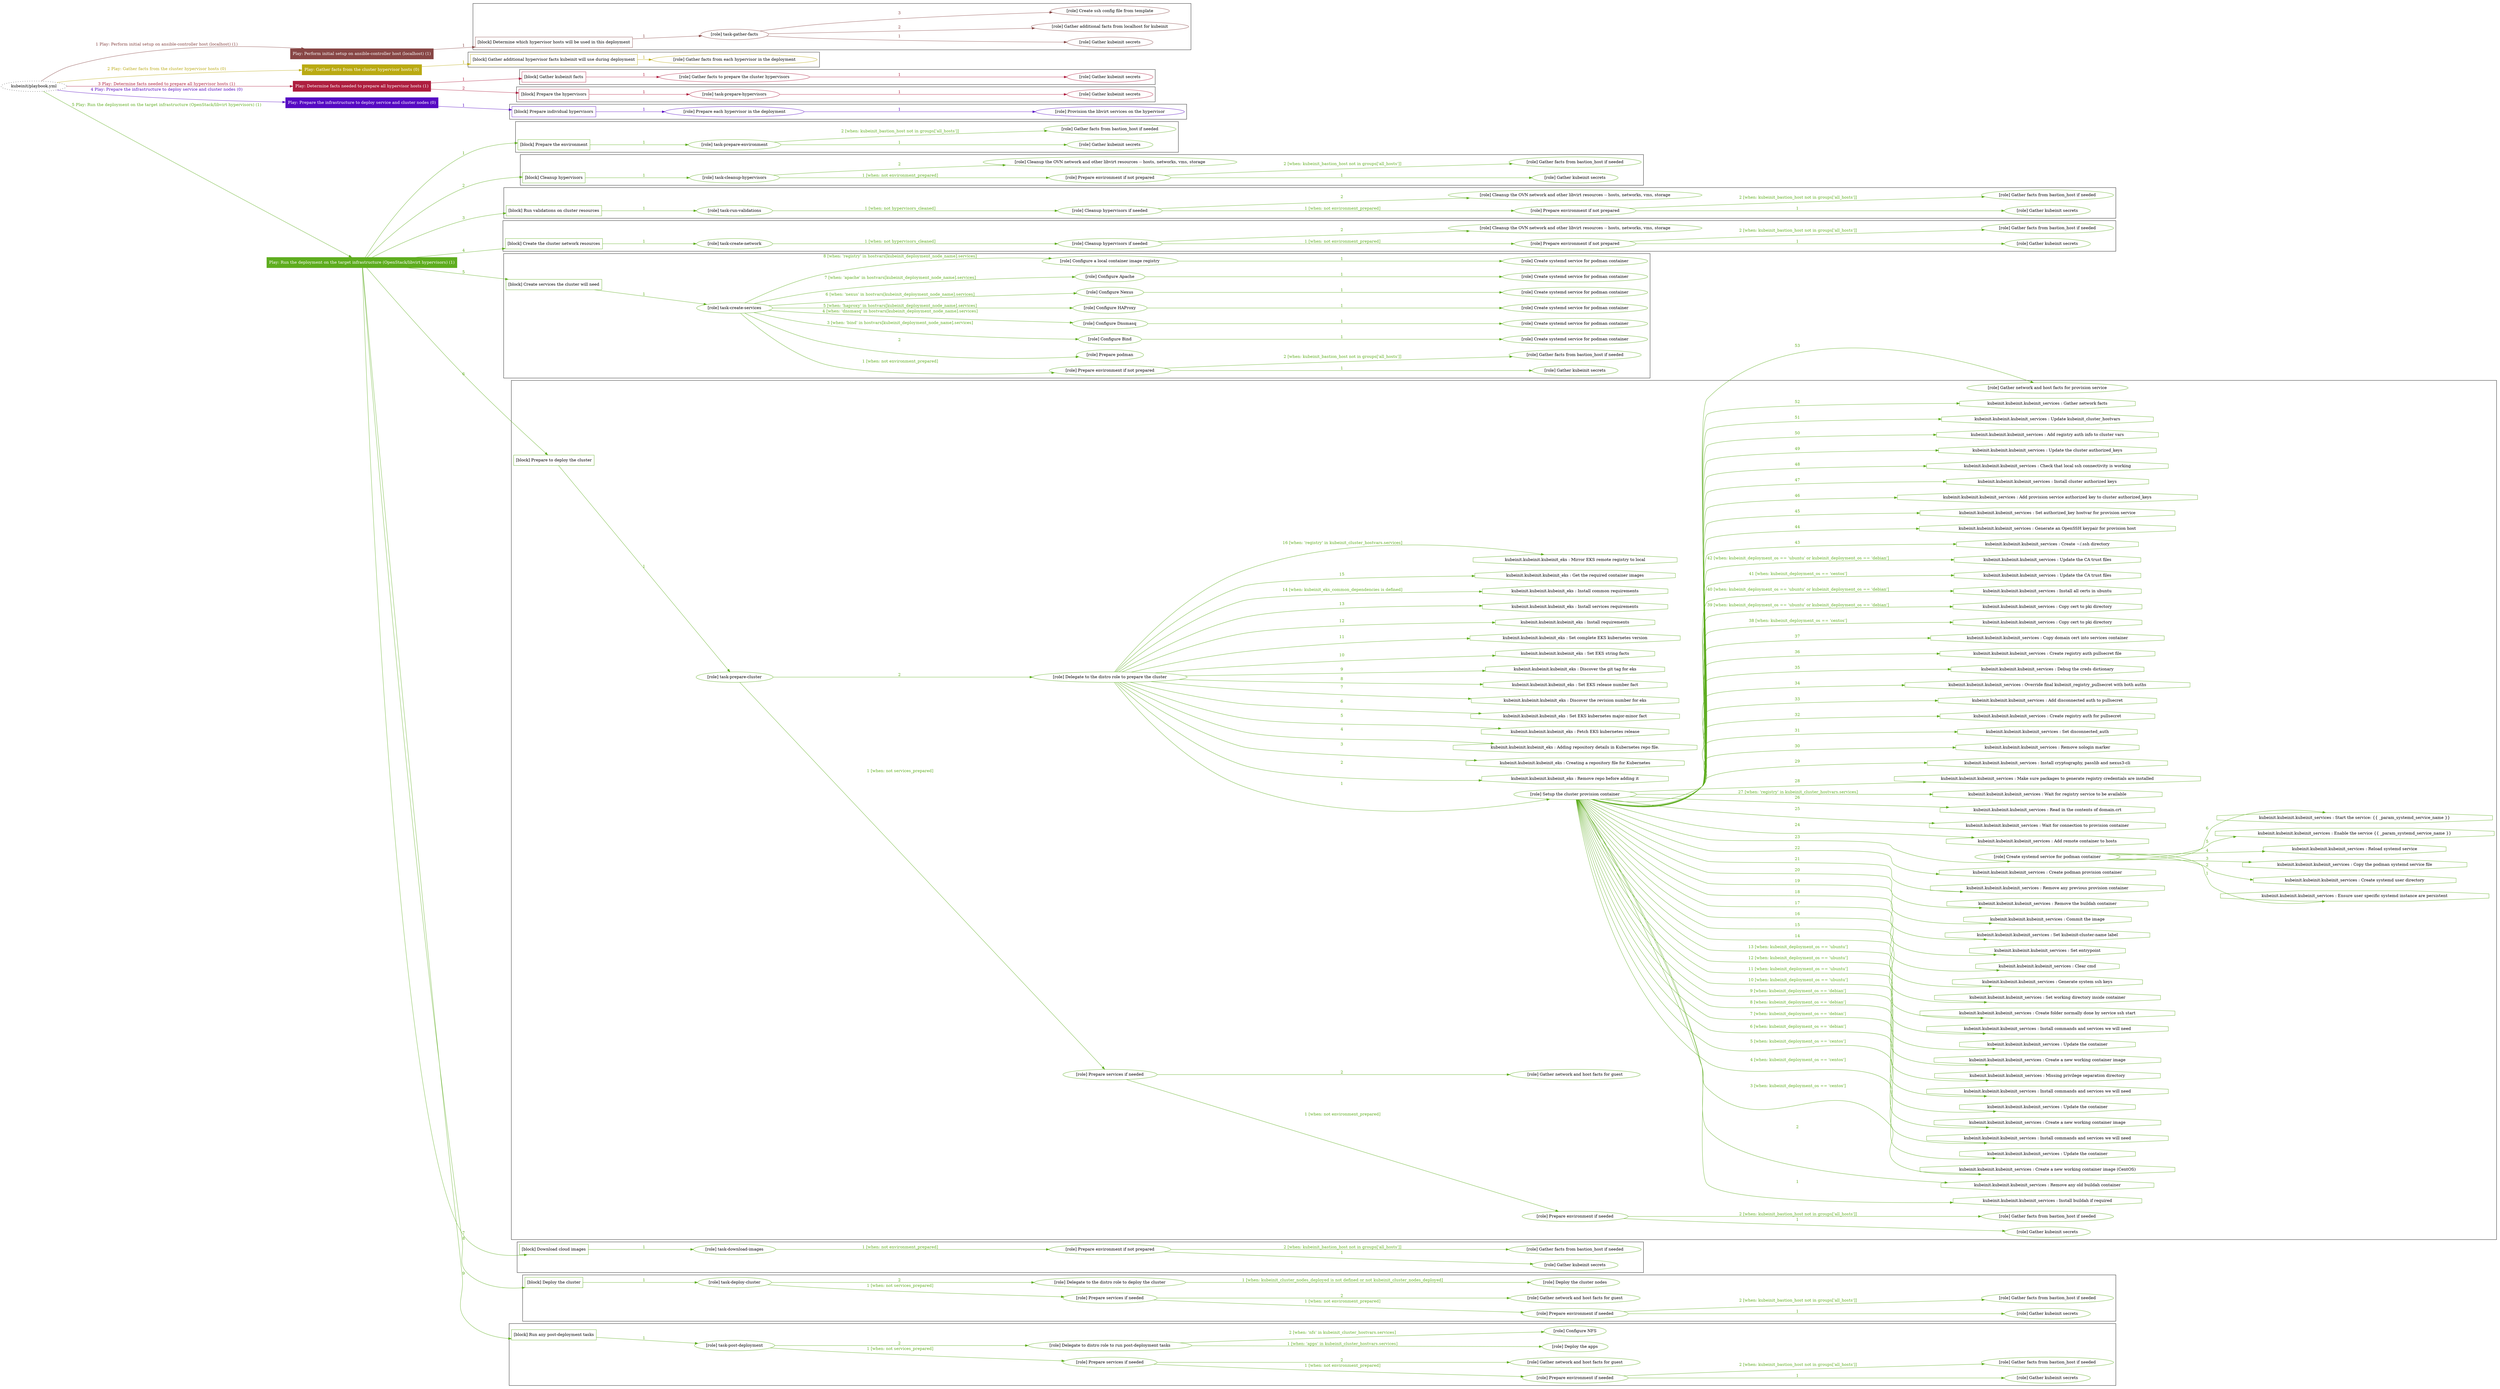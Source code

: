 digraph {
	graph [concentrate=true ordering=in rankdir=LR ratio=fill]
	edge [esep=5 sep=10]
	"kubeinit/playbook.yml" [URL="/home/runner/work/kubeinit/kubeinit/kubeinit/playbook.yml" id=playbook_8077f1f8 style=dotted]
	"kubeinit/playbook.yml" -> play_d5dc22c7 [label="1 Play: Perform initial setup on ansible-controller host (localhost) (1)" color="#874645" fontcolor="#874645" id=edge_play_d5dc22c7 labeltooltip="1 Play: Perform initial setup on ansible-controller host (localhost) (1)" tooltip="1 Play: Perform initial setup on ansible-controller host (localhost) (1)"]
	subgraph "Play: Perform initial setup on ansible-controller host (localhost) (1)" {
		play_d5dc22c7 [label="Play: Perform initial setup on ansible-controller host (localhost) (1)" URL="/home/runner/work/kubeinit/kubeinit/kubeinit/playbook.yml" color="#874645" fontcolor="#ffffff" id=play_d5dc22c7 shape=box style=filled tooltip=localhost]
		play_d5dc22c7 -> block_4b38bd78 [label=1 color="#874645" fontcolor="#874645" id=edge_block_4b38bd78 labeltooltip=1 tooltip=1]
		subgraph cluster_block_4b38bd78 {
			block_4b38bd78 [label="[block] Determine which hypervisor hosts will be used in this deployment" URL="/home/runner/work/kubeinit/kubeinit/kubeinit/playbook.yml" color="#874645" id=block_4b38bd78 labeltooltip="Determine which hypervisor hosts will be used in this deployment" shape=box tooltip="Determine which hypervisor hosts will be used in this deployment"]
			block_4b38bd78 -> role_b867ba83 [label="1 " color="#874645" fontcolor="#874645" id=edge_role_b867ba83 labeltooltip="1 " tooltip="1 "]
			subgraph "task-gather-facts" {
				role_b867ba83 [label="[role] task-gather-facts" URL="/home/runner/work/kubeinit/kubeinit/kubeinit/playbook.yml" color="#874645" id=role_b867ba83 tooltip="task-gather-facts"]
				role_b867ba83 -> role_36b0f3b5 [label="1 " color="#874645" fontcolor="#874645" id=edge_role_36b0f3b5 labeltooltip="1 " tooltip="1 "]
				subgraph "Gather kubeinit secrets" {
					role_36b0f3b5 [label="[role] Gather kubeinit secrets" URL="/home/runner/.ansible/collections/ansible_collections/kubeinit/kubeinit/roles/kubeinit_prepare/tasks/build_hypervisors_group.yml" color="#874645" id=role_36b0f3b5 tooltip="Gather kubeinit secrets"]
				}
				role_b867ba83 -> role_87f86764 [label="2 " color="#874645" fontcolor="#874645" id=edge_role_87f86764 labeltooltip="2 " tooltip="2 "]
				subgraph "Gather additional facts from localhost for kubeinit" {
					role_87f86764 [label="[role] Gather additional facts from localhost for kubeinit" URL="/home/runner/.ansible/collections/ansible_collections/kubeinit/kubeinit/roles/kubeinit_prepare/tasks/build_hypervisors_group.yml" color="#874645" id=role_87f86764 tooltip="Gather additional facts from localhost for kubeinit"]
				}
				role_b867ba83 -> role_2d4b8c8a [label="3 " color="#874645" fontcolor="#874645" id=edge_role_2d4b8c8a labeltooltip="3 " tooltip="3 "]
				subgraph "Create ssh config file from template" {
					role_2d4b8c8a [label="[role] Create ssh config file from template" URL="/home/runner/.ansible/collections/ansible_collections/kubeinit/kubeinit/roles/kubeinit_prepare/tasks/build_hypervisors_group.yml" color="#874645" id=role_2d4b8c8a tooltip="Create ssh config file from template"]
				}
			}
		}
	}
	"kubeinit/playbook.yml" -> play_d0be6785 [label="2 Play: Gather facts from the cluster hypervisor hosts (0)" color="#baaa12" fontcolor="#baaa12" id=edge_play_d0be6785 labeltooltip="2 Play: Gather facts from the cluster hypervisor hosts (0)" tooltip="2 Play: Gather facts from the cluster hypervisor hosts (0)"]
	subgraph "Play: Gather facts from the cluster hypervisor hosts (0)" {
		play_d0be6785 [label="Play: Gather facts from the cluster hypervisor hosts (0)" URL="/home/runner/work/kubeinit/kubeinit/kubeinit/playbook.yml" color="#baaa12" fontcolor="#ffffff" id=play_d0be6785 shape=box style=filled tooltip="Play: Gather facts from the cluster hypervisor hosts (0)"]
		play_d0be6785 -> block_5e32b730 [label=1 color="#baaa12" fontcolor="#baaa12" id=edge_block_5e32b730 labeltooltip=1 tooltip=1]
		subgraph cluster_block_5e32b730 {
			block_5e32b730 [label="[block] Gather additional hypervisor facts kubeinit will use during deployment" URL="/home/runner/work/kubeinit/kubeinit/kubeinit/playbook.yml" color="#baaa12" id=block_5e32b730 labeltooltip="Gather additional hypervisor facts kubeinit will use during deployment" shape=box tooltip="Gather additional hypervisor facts kubeinit will use during deployment"]
			block_5e32b730 -> role_6ed0a80f [label="1 " color="#baaa12" fontcolor="#baaa12" id=edge_role_6ed0a80f labeltooltip="1 " tooltip="1 "]
			subgraph "Gather facts from each hypervisor in the deployment" {
				role_6ed0a80f [label="[role] Gather facts from each hypervisor in the deployment" URL="/home/runner/work/kubeinit/kubeinit/kubeinit/playbook.yml" color="#baaa12" id=role_6ed0a80f tooltip="Gather facts from each hypervisor in the deployment"]
			}
		}
	}
	"kubeinit/playbook.yml" -> play_38667efd [label="3 Play: Determine facts needed to prepare all hypervisor hosts (1)" color="#ae1e3f" fontcolor="#ae1e3f" id=edge_play_38667efd labeltooltip="3 Play: Determine facts needed to prepare all hypervisor hosts (1)" tooltip="3 Play: Determine facts needed to prepare all hypervisor hosts (1)"]
	subgraph "Play: Determine facts needed to prepare all hypervisor hosts (1)" {
		play_38667efd [label="Play: Determine facts needed to prepare all hypervisor hosts (1)" URL="/home/runner/work/kubeinit/kubeinit/kubeinit/playbook.yml" color="#ae1e3f" fontcolor="#ffffff" id=play_38667efd shape=box style=filled tooltip=localhost]
		play_38667efd -> block_9979fb97 [label=1 color="#ae1e3f" fontcolor="#ae1e3f" id=edge_block_9979fb97 labeltooltip=1 tooltip=1]
		subgraph cluster_block_9979fb97 {
			block_9979fb97 [label="[block] Gather kubeinit facts" URL="/home/runner/work/kubeinit/kubeinit/kubeinit/playbook.yml" color="#ae1e3f" id=block_9979fb97 labeltooltip="Gather kubeinit facts" shape=box tooltip="Gather kubeinit facts"]
			block_9979fb97 -> role_38a9d711 [label="1 " color="#ae1e3f" fontcolor="#ae1e3f" id=edge_role_38a9d711 labeltooltip="1 " tooltip="1 "]
			subgraph "Gather facts to prepare the cluster hypervisors" {
				role_38a9d711 [label="[role] Gather facts to prepare the cluster hypervisors" URL="/home/runner/work/kubeinit/kubeinit/kubeinit/playbook.yml" color="#ae1e3f" id=role_38a9d711 tooltip="Gather facts to prepare the cluster hypervisors"]
				role_38a9d711 -> role_85c61327 [label="1 " color="#ae1e3f" fontcolor="#ae1e3f" id=edge_role_85c61327 labeltooltip="1 " tooltip="1 "]
				subgraph "Gather kubeinit secrets" {
					role_85c61327 [label="[role] Gather kubeinit secrets" URL="/home/runner/.ansible/collections/ansible_collections/kubeinit/kubeinit/roles/kubeinit_prepare/tasks/gather_kubeinit_facts.yml" color="#ae1e3f" id=role_85c61327 tooltip="Gather kubeinit secrets"]
				}
			}
		}
		play_38667efd -> block_fe2fddd4 [label=2 color="#ae1e3f" fontcolor="#ae1e3f" id=edge_block_fe2fddd4 labeltooltip=2 tooltip=2]
		subgraph cluster_block_fe2fddd4 {
			block_fe2fddd4 [label="[block] Prepare the hypervisors" URL="/home/runner/work/kubeinit/kubeinit/kubeinit/playbook.yml" color="#ae1e3f" id=block_fe2fddd4 labeltooltip="Prepare the hypervisors" shape=box tooltip="Prepare the hypervisors"]
			block_fe2fddd4 -> role_6d2698c1 [label="1 " color="#ae1e3f" fontcolor="#ae1e3f" id=edge_role_6d2698c1 labeltooltip="1 " tooltip="1 "]
			subgraph "task-prepare-hypervisors" {
				role_6d2698c1 [label="[role] task-prepare-hypervisors" URL="/home/runner/work/kubeinit/kubeinit/kubeinit/playbook.yml" color="#ae1e3f" id=role_6d2698c1 tooltip="task-prepare-hypervisors"]
				role_6d2698c1 -> role_c8f757b1 [label="1 " color="#ae1e3f" fontcolor="#ae1e3f" id=edge_role_c8f757b1 labeltooltip="1 " tooltip="1 "]
				subgraph "Gather kubeinit secrets" {
					role_c8f757b1 [label="[role] Gather kubeinit secrets" URL="/home/runner/.ansible/collections/ansible_collections/kubeinit/kubeinit/roles/kubeinit_prepare/tasks/gather_kubeinit_facts.yml" color="#ae1e3f" id=role_c8f757b1 tooltip="Gather kubeinit secrets"]
				}
			}
		}
	}
	"kubeinit/playbook.yml" -> play_1fcffc82 [label="4 Play: Prepare the infrastructure to deploy service and cluster nodes (0)" color="#5609c3" fontcolor="#5609c3" id=edge_play_1fcffc82 labeltooltip="4 Play: Prepare the infrastructure to deploy service and cluster nodes (0)" tooltip="4 Play: Prepare the infrastructure to deploy service and cluster nodes (0)"]
	subgraph "Play: Prepare the infrastructure to deploy service and cluster nodes (0)" {
		play_1fcffc82 [label="Play: Prepare the infrastructure to deploy service and cluster nodes (0)" URL="/home/runner/work/kubeinit/kubeinit/kubeinit/playbook.yml" color="#5609c3" fontcolor="#ffffff" id=play_1fcffc82 shape=box style=filled tooltip="Play: Prepare the infrastructure to deploy service and cluster nodes (0)"]
		play_1fcffc82 -> block_6f65e42c [label=1 color="#5609c3" fontcolor="#5609c3" id=edge_block_6f65e42c labeltooltip=1 tooltip=1]
		subgraph cluster_block_6f65e42c {
			block_6f65e42c [label="[block] Prepare individual hypervisors" URL="/home/runner/work/kubeinit/kubeinit/kubeinit/playbook.yml" color="#5609c3" id=block_6f65e42c labeltooltip="Prepare individual hypervisors" shape=box tooltip="Prepare individual hypervisors"]
			block_6f65e42c -> role_baf0eb6a [label="1 " color="#5609c3" fontcolor="#5609c3" id=edge_role_baf0eb6a labeltooltip="1 " tooltip="1 "]
			subgraph "Prepare each hypervisor in the deployment" {
				role_baf0eb6a [label="[role] Prepare each hypervisor in the deployment" URL="/home/runner/work/kubeinit/kubeinit/kubeinit/playbook.yml" color="#5609c3" id=role_baf0eb6a tooltip="Prepare each hypervisor in the deployment"]
				role_baf0eb6a -> role_f5ffe6d3 [label="1 " color="#5609c3" fontcolor="#5609c3" id=edge_role_f5ffe6d3 labeltooltip="1 " tooltip="1 "]
				subgraph "Provision the libvirt services on the hypervisor" {
					role_f5ffe6d3 [label="[role] Provision the libvirt services on the hypervisor" URL="/home/runner/.ansible/collections/ansible_collections/kubeinit/kubeinit/roles/kubeinit_prepare/tasks/prepare_hypervisor.yml" color="#5609c3" id=role_f5ffe6d3 tooltip="Provision the libvirt services on the hypervisor"]
				}
			}
		}
	}
	"kubeinit/playbook.yml" -> play_cd9206d5 [label="5 Play: Run the deployment on the target infrastructure (OpenStack/libvirt hypervisors) (1)" color="#5ead1f" fontcolor="#5ead1f" id=edge_play_cd9206d5 labeltooltip="5 Play: Run the deployment on the target infrastructure (OpenStack/libvirt hypervisors) (1)" tooltip="5 Play: Run the deployment on the target infrastructure (OpenStack/libvirt hypervisors) (1)"]
	subgraph "Play: Run the deployment on the target infrastructure (OpenStack/libvirt hypervisors) (1)" {
		play_cd9206d5 [label="Play: Run the deployment on the target infrastructure (OpenStack/libvirt hypervisors) (1)" URL="/home/runner/work/kubeinit/kubeinit/kubeinit/playbook.yml" color="#5ead1f" fontcolor="#ffffff" id=play_cd9206d5 shape=box style=filled tooltip=localhost]
		play_cd9206d5 -> block_1bc5eedb [label=1 color="#5ead1f" fontcolor="#5ead1f" id=edge_block_1bc5eedb labeltooltip=1 tooltip=1]
		subgraph cluster_block_1bc5eedb {
			block_1bc5eedb [label="[block] Prepare the environment" URL="/home/runner/work/kubeinit/kubeinit/kubeinit/playbook.yml" color="#5ead1f" id=block_1bc5eedb labeltooltip="Prepare the environment" shape=box tooltip="Prepare the environment"]
			block_1bc5eedb -> role_52a13b3b [label="1 " color="#5ead1f" fontcolor="#5ead1f" id=edge_role_52a13b3b labeltooltip="1 " tooltip="1 "]
			subgraph "task-prepare-environment" {
				role_52a13b3b [label="[role] task-prepare-environment" URL="/home/runner/work/kubeinit/kubeinit/kubeinit/playbook.yml" color="#5ead1f" id=role_52a13b3b tooltip="task-prepare-environment"]
				role_52a13b3b -> role_04ae546a [label="1 " color="#5ead1f" fontcolor="#5ead1f" id=edge_role_04ae546a labeltooltip="1 " tooltip="1 "]
				subgraph "Gather kubeinit secrets" {
					role_04ae546a [label="[role] Gather kubeinit secrets" URL="/home/runner/.ansible/collections/ansible_collections/kubeinit/kubeinit/roles/kubeinit_prepare/tasks/gather_kubeinit_facts.yml" color="#5ead1f" id=role_04ae546a tooltip="Gather kubeinit secrets"]
				}
				role_52a13b3b -> role_46b1c731 [label="2 [when: kubeinit_bastion_host not in groups['all_hosts']]" color="#5ead1f" fontcolor="#5ead1f" id=edge_role_46b1c731 labeltooltip="2 [when: kubeinit_bastion_host not in groups['all_hosts']]" tooltip="2 [when: kubeinit_bastion_host not in groups['all_hosts']]"]
				subgraph "Gather facts from bastion_host if needed" {
					role_46b1c731 [label="[role] Gather facts from bastion_host if needed" URL="/home/runner/.ansible/collections/ansible_collections/kubeinit/kubeinit/roles/kubeinit_prepare/tasks/main.yml" color="#5ead1f" id=role_46b1c731 tooltip="Gather facts from bastion_host if needed"]
				}
			}
		}
		play_cd9206d5 -> block_4d85e83c [label=2 color="#5ead1f" fontcolor="#5ead1f" id=edge_block_4d85e83c labeltooltip=2 tooltip=2]
		subgraph cluster_block_4d85e83c {
			block_4d85e83c [label="[block] Cleanup hypervisors" URL="/home/runner/work/kubeinit/kubeinit/kubeinit/playbook.yml" color="#5ead1f" id=block_4d85e83c labeltooltip="Cleanup hypervisors" shape=box tooltip="Cleanup hypervisors"]
			block_4d85e83c -> role_b6c0383d [label="1 " color="#5ead1f" fontcolor="#5ead1f" id=edge_role_b6c0383d labeltooltip="1 " tooltip="1 "]
			subgraph "task-cleanup-hypervisors" {
				role_b6c0383d [label="[role] task-cleanup-hypervisors" URL="/home/runner/work/kubeinit/kubeinit/kubeinit/playbook.yml" color="#5ead1f" id=role_b6c0383d tooltip="task-cleanup-hypervisors"]
				role_b6c0383d -> role_bd411670 [label="1 [when: not environment_prepared]" color="#5ead1f" fontcolor="#5ead1f" id=edge_role_bd411670 labeltooltip="1 [when: not environment_prepared]" tooltip="1 [when: not environment_prepared]"]
				subgraph "Prepare environment if not prepared" {
					role_bd411670 [label="[role] Prepare environment if not prepared" URL="/home/runner/.ansible/collections/ansible_collections/kubeinit/kubeinit/roles/kubeinit_libvirt/tasks/cleanup_hypervisors.yml" color="#5ead1f" id=role_bd411670 tooltip="Prepare environment if not prepared"]
					role_bd411670 -> role_b57e7235 [label="1 " color="#5ead1f" fontcolor="#5ead1f" id=edge_role_b57e7235 labeltooltip="1 " tooltip="1 "]
					subgraph "Gather kubeinit secrets" {
						role_b57e7235 [label="[role] Gather kubeinit secrets" URL="/home/runner/.ansible/collections/ansible_collections/kubeinit/kubeinit/roles/kubeinit_prepare/tasks/gather_kubeinit_facts.yml" color="#5ead1f" id=role_b57e7235 tooltip="Gather kubeinit secrets"]
					}
					role_bd411670 -> role_3d638847 [label="2 [when: kubeinit_bastion_host not in groups['all_hosts']]" color="#5ead1f" fontcolor="#5ead1f" id=edge_role_3d638847 labeltooltip="2 [when: kubeinit_bastion_host not in groups['all_hosts']]" tooltip="2 [when: kubeinit_bastion_host not in groups['all_hosts']]"]
					subgraph "Gather facts from bastion_host if needed" {
						role_3d638847 [label="[role] Gather facts from bastion_host if needed" URL="/home/runner/.ansible/collections/ansible_collections/kubeinit/kubeinit/roles/kubeinit_prepare/tasks/main.yml" color="#5ead1f" id=role_3d638847 tooltip="Gather facts from bastion_host if needed"]
					}
				}
				role_b6c0383d -> role_b15cb836 [label="2 " color="#5ead1f" fontcolor="#5ead1f" id=edge_role_b15cb836 labeltooltip="2 " tooltip="2 "]
				subgraph "Cleanup the OVN network and other libvirt resources -- hosts, networks, vms, storage" {
					role_b15cb836 [label="[role] Cleanup the OVN network and other libvirt resources -- hosts, networks, vms, storage" URL="/home/runner/.ansible/collections/ansible_collections/kubeinit/kubeinit/roles/kubeinit_libvirt/tasks/cleanup_hypervisors.yml" color="#5ead1f" id=role_b15cb836 tooltip="Cleanup the OVN network and other libvirt resources -- hosts, networks, vms, storage"]
				}
			}
		}
		play_cd9206d5 -> block_b334eb49 [label=3 color="#5ead1f" fontcolor="#5ead1f" id=edge_block_b334eb49 labeltooltip=3 tooltip=3]
		subgraph cluster_block_b334eb49 {
			block_b334eb49 [label="[block] Run validations on cluster resources" URL="/home/runner/work/kubeinit/kubeinit/kubeinit/playbook.yml" color="#5ead1f" id=block_b334eb49 labeltooltip="Run validations on cluster resources" shape=box tooltip="Run validations on cluster resources"]
			block_b334eb49 -> role_cd633b92 [label="1 " color="#5ead1f" fontcolor="#5ead1f" id=edge_role_cd633b92 labeltooltip="1 " tooltip="1 "]
			subgraph "task-run-validations" {
				role_cd633b92 [label="[role] task-run-validations" URL="/home/runner/work/kubeinit/kubeinit/kubeinit/playbook.yml" color="#5ead1f" id=role_cd633b92 tooltip="task-run-validations"]
				role_cd633b92 -> role_027cbbbc [label="1 [when: not hypervisors_cleaned]" color="#5ead1f" fontcolor="#5ead1f" id=edge_role_027cbbbc labeltooltip="1 [when: not hypervisors_cleaned]" tooltip="1 [when: not hypervisors_cleaned]"]
				subgraph "Cleanup hypervisors if needed" {
					role_027cbbbc [label="[role] Cleanup hypervisors if needed" URL="/home/runner/.ansible/collections/ansible_collections/kubeinit/kubeinit/roles/kubeinit_validations/tasks/main.yml" color="#5ead1f" id=role_027cbbbc tooltip="Cleanup hypervisors if needed"]
					role_027cbbbc -> role_bd84511c [label="1 [when: not environment_prepared]" color="#5ead1f" fontcolor="#5ead1f" id=edge_role_bd84511c labeltooltip="1 [when: not environment_prepared]" tooltip="1 [when: not environment_prepared]"]
					subgraph "Prepare environment if not prepared" {
						role_bd84511c [label="[role] Prepare environment if not prepared" URL="/home/runner/.ansible/collections/ansible_collections/kubeinit/kubeinit/roles/kubeinit_libvirt/tasks/cleanup_hypervisors.yml" color="#5ead1f" id=role_bd84511c tooltip="Prepare environment if not prepared"]
						role_bd84511c -> role_97cbbd23 [label="1 " color="#5ead1f" fontcolor="#5ead1f" id=edge_role_97cbbd23 labeltooltip="1 " tooltip="1 "]
						subgraph "Gather kubeinit secrets" {
							role_97cbbd23 [label="[role] Gather kubeinit secrets" URL="/home/runner/.ansible/collections/ansible_collections/kubeinit/kubeinit/roles/kubeinit_prepare/tasks/gather_kubeinit_facts.yml" color="#5ead1f" id=role_97cbbd23 tooltip="Gather kubeinit secrets"]
						}
						role_bd84511c -> role_c24f1d3e [label="2 [when: kubeinit_bastion_host not in groups['all_hosts']]" color="#5ead1f" fontcolor="#5ead1f" id=edge_role_c24f1d3e labeltooltip="2 [when: kubeinit_bastion_host not in groups['all_hosts']]" tooltip="2 [when: kubeinit_bastion_host not in groups['all_hosts']]"]
						subgraph "Gather facts from bastion_host if needed" {
							role_c24f1d3e [label="[role] Gather facts from bastion_host if needed" URL="/home/runner/.ansible/collections/ansible_collections/kubeinit/kubeinit/roles/kubeinit_prepare/tasks/main.yml" color="#5ead1f" id=role_c24f1d3e tooltip="Gather facts from bastion_host if needed"]
						}
					}
					role_027cbbbc -> role_818eec58 [label="2 " color="#5ead1f" fontcolor="#5ead1f" id=edge_role_818eec58 labeltooltip="2 " tooltip="2 "]
					subgraph "Cleanup the OVN network and other libvirt resources -- hosts, networks, vms, storage" {
						role_818eec58 [label="[role] Cleanup the OVN network and other libvirt resources -- hosts, networks, vms, storage" URL="/home/runner/.ansible/collections/ansible_collections/kubeinit/kubeinit/roles/kubeinit_libvirt/tasks/cleanup_hypervisors.yml" color="#5ead1f" id=role_818eec58 tooltip="Cleanup the OVN network and other libvirt resources -- hosts, networks, vms, storage"]
					}
				}
			}
		}
		play_cd9206d5 -> block_b5d670cf [label=4 color="#5ead1f" fontcolor="#5ead1f" id=edge_block_b5d670cf labeltooltip=4 tooltip=4]
		subgraph cluster_block_b5d670cf {
			block_b5d670cf [label="[block] Create the cluster network resources" URL="/home/runner/work/kubeinit/kubeinit/kubeinit/playbook.yml" color="#5ead1f" id=block_b5d670cf labeltooltip="Create the cluster network resources" shape=box tooltip="Create the cluster network resources"]
			block_b5d670cf -> role_2e0a9b1a [label="1 " color="#5ead1f" fontcolor="#5ead1f" id=edge_role_2e0a9b1a labeltooltip="1 " tooltip="1 "]
			subgraph "task-create-network" {
				role_2e0a9b1a [label="[role] task-create-network" URL="/home/runner/work/kubeinit/kubeinit/kubeinit/playbook.yml" color="#5ead1f" id=role_2e0a9b1a tooltip="task-create-network"]
				role_2e0a9b1a -> role_e6b65466 [label="1 [when: not hypervisors_cleaned]" color="#5ead1f" fontcolor="#5ead1f" id=edge_role_e6b65466 labeltooltip="1 [when: not hypervisors_cleaned]" tooltip="1 [when: not hypervisors_cleaned]"]
				subgraph "Cleanup hypervisors if needed" {
					role_e6b65466 [label="[role] Cleanup hypervisors if needed" URL="/home/runner/.ansible/collections/ansible_collections/kubeinit/kubeinit/roles/kubeinit_libvirt/tasks/create_network.yml" color="#5ead1f" id=role_e6b65466 tooltip="Cleanup hypervisors if needed"]
					role_e6b65466 -> role_8f903fee [label="1 [when: not environment_prepared]" color="#5ead1f" fontcolor="#5ead1f" id=edge_role_8f903fee labeltooltip="1 [when: not environment_prepared]" tooltip="1 [when: not environment_prepared]"]
					subgraph "Prepare environment if not prepared" {
						role_8f903fee [label="[role] Prepare environment if not prepared" URL="/home/runner/.ansible/collections/ansible_collections/kubeinit/kubeinit/roles/kubeinit_libvirt/tasks/cleanup_hypervisors.yml" color="#5ead1f" id=role_8f903fee tooltip="Prepare environment if not prepared"]
						role_8f903fee -> role_e13f6881 [label="1 " color="#5ead1f" fontcolor="#5ead1f" id=edge_role_e13f6881 labeltooltip="1 " tooltip="1 "]
						subgraph "Gather kubeinit secrets" {
							role_e13f6881 [label="[role] Gather kubeinit secrets" URL="/home/runner/.ansible/collections/ansible_collections/kubeinit/kubeinit/roles/kubeinit_prepare/tasks/gather_kubeinit_facts.yml" color="#5ead1f" id=role_e13f6881 tooltip="Gather kubeinit secrets"]
						}
						role_8f903fee -> role_9b40cb94 [label="2 [when: kubeinit_bastion_host not in groups['all_hosts']]" color="#5ead1f" fontcolor="#5ead1f" id=edge_role_9b40cb94 labeltooltip="2 [when: kubeinit_bastion_host not in groups['all_hosts']]" tooltip="2 [when: kubeinit_bastion_host not in groups['all_hosts']]"]
						subgraph "Gather facts from bastion_host if needed" {
							role_9b40cb94 [label="[role] Gather facts from bastion_host if needed" URL="/home/runner/.ansible/collections/ansible_collections/kubeinit/kubeinit/roles/kubeinit_prepare/tasks/main.yml" color="#5ead1f" id=role_9b40cb94 tooltip="Gather facts from bastion_host if needed"]
						}
					}
					role_e6b65466 -> role_e53f2162 [label="2 " color="#5ead1f" fontcolor="#5ead1f" id=edge_role_e53f2162 labeltooltip="2 " tooltip="2 "]
					subgraph "Cleanup the OVN network and other libvirt resources -- hosts, networks, vms, storage" {
						role_e53f2162 [label="[role] Cleanup the OVN network and other libvirt resources -- hosts, networks, vms, storage" URL="/home/runner/.ansible/collections/ansible_collections/kubeinit/kubeinit/roles/kubeinit_libvirt/tasks/cleanup_hypervisors.yml" color="#5ead1f" id=role_e53f2162 tooltip="Cleanup the OVN network and other libvirt resources -- hosts, networks, vms, storage"]
					}
				}
			}
		}
		play_cd9206d5 -> block_2f967115 [label=5 color="#5ead1f" fontcolor="#5ead1f" id=edge_block_2f967115 labeltooltip=5 tooltip=5]
		subgraph cluster_block_2f967115 {
			block_2f967115 [label="[block] Create services the cluster will need" URL="/home/runner/work/kubeinit/kubeinit/kubeinit/playbook.yml" color="#5ead1f" id=block_2f967115 labeltooltip="Create services the cluster will need" shape=box tooltip="Create services the cluster will need"]
			block_2f967115 -> role_5c160c58 [label="1 " color="#5ead1f" fontcolor="#5ead1f" id=edge_role_5c160c58 labeltooltip="1 " tooltip="1 "]
			subgraph "task-create-services" {
				role_5c160c58 [label="[role] task-create-services" URL="/home/runner/work/kubeinit/kubeinit/kubeinit/playbook.yml" color="#5ead1f" id=role_5c160c58 tooltip="task-create-services"]
				role_5c160c58 -> role_3a14559a [label="1 [when: not environment_prepared]" color="#5ead1f" fontcolor="#5ead1f" id=edge_role_3a14559a labeltooltip="1 [when: not environment_prepared]" tooltip="1 [when: not environment_prepared]"]
				subgraph "Prepare environment if not prepared" {
					role_3a14559a [label="[role] Prepare environment if not prepared" URL="/home/runner/.ansible/collections/ansible_collections/kubeinit/kubeinit/roles/kubeinit_services/tasks/main.yml" color="#5ead1f" id=role_3a14559a tooltip="Prepare environment if not prepared"]
					role_3a14559a -> role_0078763e [label="1 " color="#5ead1f" fontcolor="#5ead1f" id=edge_role_0078763e labeltooltip="1 " tooltip="1 "]
					subgraph "Gather kubeinit secrets" {
						role_0078763e [label="[role] Gather kubeinit secrets" URL="/home/runner/.ansible/collections/ansible_collections/kubeinit/kubeinit/roles/kubeinit_prepare/tasks/gather_kubeinit_facts.yml" color="#5ead1f" id=role_0078763e tooltip="Gather kubeinit secrets"]
					}
					role_3a14559a -> role_ea3481ac [label="2 [when: kubeinit_bastion_host not in groups['all_hosts']]" color="#5ead1f" fontcolor="#5ead1f" id=edge_role_ea3481ac labeltooltip="2 [when: kubeinit_bastion_host not in groups['all_hosts']]" tooltip="2 [when: kubeinit_bastion_host not in groups['all_hosts']]"]
					subgraph "Gather facts from bastion_host if needed" {
						role_ea3481ac [label="[role] Gather facts from bastion_host if needed" URL="/home/runner/.ansible/collections/ansible_collections/kubeinit/kubeinit/roles/kubeinit_prepare/tasks/main.yml" color="#5ead1f" id=role_ea3481ac tooltip="Gather facts from bastion_host if needed"]
					}
				}
				role_5c160c58 -> role_d77c25da [label="2 " color="#5ead1f" fontcolor="#5ead1f" id=edge_role_d77c25da labeltooltip="2 " tooltip="2 "]
				subgraph "Prepare podman" {
					role_d77c25da [label="[role] Prepare podman" URL="/home/runner/.ansible/collections/ansible_collections/kubeinit/kubeinit/roles/kubeinit_services/tasks/00_create_service_pod.yml" color="#5ead1f" id=role_d77c25da tooltip="Prepare podman"]
				}
				role_5c160c58 -> role_2fea881b [label="3 [when: 'bind' in hostvars[kubeinit_deployment_node_name].services]" color="#5ead1f" fontcolor="#5ead1f" id=edge_role_2fea881b labeltooltip="3 [when: 'bind' in hostvars[kubeinit_deployment_node_name].services]" tooltip="3 [when: 'bind' in hostvars[kubeinit_deployment_node_name].services]"]
				subgraph "Configure Bind" {
					role_2fea881b [label="[role] Configure Bind" URL="/home/runner/.ansible/collections/ansible_collections/kubeinit/kubeinit/roles/kubeinit_services/tasks/start_services_containers.yml" color="#5ead1f" id=role_2fea881b tooltip="Configure Bind"]
					role_2fea881b -> role_de66a330 [label="1 " color="#5ead1f" fontcolor="#5ead1f" id=edge_role_de66a330 labeltooltip="1 " tooltip="1 "]
					subgraph "Create systemd service for podman container" {
						role_de66a330 [label="[role] Create systemd service for podman container" URL="/home/runner/.ansible/collections/ansible_collections/kubeinit/kubeinit/roles/kubeinit_bind/tasks/main.yml" color="#5ead1f" id=role_de66a330 tooltip="Create systemd service for podman container"]
					}
				}
				role_5c160c58 -> role_e6273f11 [label="4 [when: 'dnsmasq' in hostvars[kubeinit_deployment_node_name].services]" color="#5ead1f" fontcolor="#5ead1f" id=edge_role_e6273f11 labeltooltip="4 [when: 'dnsmasq' in hostvars[kubeinit_deployment_node_name].services]" tooltip="4 [when: 'dnsmasq' in hostvars[kubeinit_deployment_node_name].services]"]
				subgraph "Configure Dnsmasq" {
					role_e6273f11 [label="[role] Configure Dnsmasq" URL="/home/runner/.ansible/collections/ansible_collections/kubeinit/kubeinit/roles/kubeinit_services/tasks/start_services_containers.yml" color="#5ead1f" id=role_e6273f11 tooltip="Configure Dnsmasq"]
					role_e6273f11 -> role_0909dab7 [label="1 " color="#5ead1f" fontcolor="#5ead1f" id=edge_role_0909dab7 labeltooltip="1 " tooltip="1 "]
					subgraph "Create systemd service for podman container" {
						role_0909dab7 [label="[role] Create systemd service for podman container" URL="/home/runner/.ansible/collections/ansible_collections/kubeinit/kubeinit/roles/kubeinit_dnsmasq/tasks/main.yml" color="#5ead1f" id=role_0909dab7 tooltip="Create systemd service for podman container"]
					}
				}
				role_5c160c58 -> role_a680ff2a [label="5 [when: 'haproxy' in hostvars[kubeinit_deployment_node_name].services]" color="#5ead1f" fontcolor="#5ead1f" id=edge_role_a680ff2a labeltooltip="5 [when: 'haproxy' in hostvars[kubeinit_deployment_node_name].services]" tooltip="5 [when: 'haproxy' in hostvars[kubeinit_deployment_node_name].services]"]
				subgraph "Configure HAProxy" {
					role_a680ff2a [label="[role] Configure HAProxy" URL="/home/runner/.ansible/collections/ansible_collections/kubeinit/kubeinit/roles/kubeinit_services/tasks/start_services_containers.yml" color="#5ead1f" id=role_a680ff2a tooltip="Configure HAProxy"]
					role_a680ff2a -> role_0fedd5c7 [label="1 " color="#5ead1f" fontcolor="#5ead1f" id=edge_role_0fedd5c7 labeltooltip="1 " tooltip="1 "]
					subgraph "Create systemd service for podman container" {
						role_0fedd5c7 [label="[role] Create systemd service for podman container" URL="/home/runner/.ansible/collections/ansible_collections/kubeinit/kubeinit/roles/kubeinit_haproxy/tasks/main.yml" color="#5ead1f" id=role_0fedd5c7 tooltip="Create systemd service for podman container"]
					}
				}
				role_5c160c58 -> role_95e15a95 [label="6 [when: 'nexus' in hostvars[kubeinit_deployment_node_name].services]" color="#5ead1f" fontcolor="#5ead1f" id=edge_role_95e15a95 labeltooltip="6 [when: 'nexus' in hostvars[kubeinit_deployment_node_name].services]" tooltip="6 [when: 'nexus' in hostvars[kubeinit_deployment_node_name].services]"]
				subgraph "Configure Nexus" {
					role_95e15a95 [label="[role] Configure Nexus" URL="/home/runner/.ansible/collections/ansible_collections/kubeinit/kubeinit/roles/kubeinit_services/tasks/start_services_containers.yml" color="#5ead1f" id=role_95e15a95 tooltip="Configure Nexus"]
					role_95e15a95 -> role_45e727ab [label="1 " color="#5ead1f" fontcolor="#5ead1f" id=edge_role_45e727ab labeltooltip="1 " tooltip="1 "]
					subgraph "Create systemd service for podman container" {
						role_45e727ab [label="[role] Create systemd service for podman container" URL="/home/runner/.ansible/collections/ansible_collections/kubeinit/kubeinit/roles/kubeinit_nexus/tasks/main.yml" color="#5ead1f" id=role_45e727ab tooltip="Create systemd service for podman container"]
					}
				}
				role_5c160c58 -> role_8efc142e [label="7 [when: 'apache' in hostvars[kubeinit_deployment_node_name].services]" color="#5ead1f" fontcolor="#5ead1f" id=edge_role_8efc142e labeltooltip="7 [when: 'apache' in hostvars[kubeinit_deployment_node_name].services]" tooltip="7 [when: 'apache' in hostvars[kubeinit_deployment_node_name].services]"]
				subgraph "Configure Apache" {
					role_8efc142e [label="[role] Configure Apache" URL="/home/runner/.ansible/collections/ansible_collections/kubeinit/kubeinit/roles/kubeinit_services/tasks/start_services_containers.yml" color="#5ead1f" id=role_8efc142e tooltip="Configure Apache"]
					role_8efc142e -> role_ccdb4598 [label="1 " color="#5ead1f" fontcolor="#5ead1f" id=edge_role_ccdb4598 labeltooltip="1 " tooltip="1 "]
					subgraph "Create systemd service for podman container" {
						role_ccdb4598 [label="[role] Create systemd service for podman container" URL="/home/runner/.ansible/collections/ansible_collections/kubeinit/kubeinit/roles/kubeinit_apache/tasks/main.yml" color="#5ead1f" id=role_ccdb4598 tooltip="Create systemd service for podman container"]
					}
				}
				role_5c160c58 -> role_34dab2c3 [label="8 [when: 'registry' in hostvars[kubeinit_deployment_node_name].services]" color="#5ead1f" fontcolor="#5ead1f" id=edge_role_34dab2c3 labeltooltip="8 [when: 'registry' in hostvars[kubeinit_deployment_node_name].services]" tooltip="8 [when: 'registry' in hostvars[kubeinit_deployment_node_name].services]"]
				subgraph "Configure a local container image registry" {
					role_34dab2c3 [label="[role] Configure a local container image registry" URL="/home/runner/.ansible/collections/ansible_collections/kubeinit/kubeinit/roles/kubeinit_services/tasks/start_services_containers.yml" color="#5ead1f" id=role_34dab2c3 tooltip="Configure a local container image registry"]
					role_34dab2c3 -> role_357b97c2 [label="1 " color="#5ead1f" fontcolor="#5ead1f" id=edge_role_357b97c2 labeltooltip="1 " tooltip="1 "]
					subgraph "Create systemd service for podman container" {
						role_357b97c2 [label="[role] Create systemd service for podman container" URL="/home/runner/.ansible/collections/ansible_collections/kubeinit/kubeinit/roles/kubeinit_registry/tasks/main.yml" color="#5ead1f" id=role_357b97c2 tooltip="Create systemd service for podman container"]
					}
				}
			}
		}
		play_cd9206d5 -> block_9b54d81f [label=6 color="#5ead1f" fontcolor="#5ead1f" id=edge_block_9b54d81f labeltooltip=6 tooltip=6]
		subgraph cluster_block_9b54d81f {
			block_9b54d81f [label="[block] Prepare to deploy the cluster" URL="/home/runner/work/kubeinit/kubeinit/kubeinit/playbook.yml" color="#5ead1f" id=block_9b54d81f labeltooltip="Prepare to deploy the cluster" shape=box tooltip="Prepare to deploy the cluster"]
			block_9b54d81f -> role_dca76e0a [label="1 " color="#5ead1f" fontcolor="#5ead1f" id=edge_role_dca76e0a labeltooltip="1 " tooltip="1 "]
			subgraph "task-prepare-cluster" {
				role_dca76e0a [label="[role] task-prepare-cluster" URL="/home/runner/work/kubeinit/kubeinit/kubeinit/playbook.yml" color="#5ead1f" id=role_dca76e0a tooltip="task-prepare-cluster"]
				role_dca76e0a -> role_5ca9e397 [label="1 [when: not services_prepared]" color="#5ead1f" fontcolor="#5ead1f" id=edge_role_5ca9e397 labeltooltip="1 [when: not services_prepared]" tooltip="1 [when: not services_prepared]"]
				subgraph "Prepare services if needed" {
					role_5ca9e397 [label="[role] Prepare services if needed" URL="/home/runner/.ansible/collections/ansible_collections/kubeinit/kubeinit/roles/kubeinit_prepare/tasks/prepare_cluster.yml" color="#5ead1f" id=role_5ca9e397 tooltip="Prepare services if needed"]
					role_5ca9e397 -> role_88c2a9f8 [label="1 [when: not environment_prepared]" color="#5ead1f" fontcolor="#5ead1f" id=edge_role_88c2a9f8 labeltooltip="1 [when: not environment_prepared]" tooltip="1 [when: not environment_prepared]"]
					subgraph "Prepare environment if needed" {
						role_88c2a9f8 [label="[role] Prepare environment if needed" URL="/home/runner/.ansible/collections/ansible_collections/kubeinit/kubeinit/roles/kubeinit_services/tasks/prepare_services.yml" color="#5ead1f" id=role_88c2a9f8 tooltip="Prepare environment if needed"]
						role_88c2a9f8 -> role_49de3d5b [label="1 " color="#5ead1f" fontcolor="#5ead1f" id=edge_role_49de3d5b labeltooltip="1 " tooltip="1 "]
						subgraph "Gather kubeinit secrets" {
							role_49de3d5b [label="[role] Gather kubeinit secrets" URL="/home/runner/.ansible/collections/ansible_collections/kubeinit/kubeinit/roles/kubeinit_prepare/tasks/gather_kubeinit_facts.yml" color="#5ead1f" id=role_49de3d5b tooltip="Gather kubeinit secrets"]
						}
						role_88c2a9f8 -> role_822e10b8 [label="2 [when: kubeinit_bastion_host not in groups['all_hosts']]" color="#5ead1f" fontcolor="#5ead1f" id=edge_role_822e10b8 labeltooltip="2 [when: kubeinit_bastion_host not in groups['all_hosts']]" tooltip="2 [when: kubeinit_bastion_host not in groups['all_hosts']]"]
						subgraph "Gather facts from bastion_host if needed" {
							role_822e10b8 [label="[role] Gather facts from bastion_host if needed" URL="/home/runner/.ansible/collections/ansible_collections/kubeinit/kubeinit/roles/kubeinit_prepare/tasks/main.yml" color="#5ead1f" id=role_822e10b8 tooltip="Gather facts from bastion_host if needed"]
						}
					}
					role_5ca9e397 -> role_58e368ab [label="2 " color="#5ead1f" fontcolor="#5ead1f" id=edge_role_58e368ab labeltooltip="2 " tooltip="2 "]
					subgraph "Gather network and host facts for guest" {
						role_58e368ab [label="[role] Gather network and host facts for guest" URL="/home/runner/.ansible/collections/ansible_collections/kubeinit/kubeinit/roles/kubeinit_services/tasks/prepare_services.yml" color="#5ead1f" id=role_58e368ab tooltip="Gather network and host facts for guest"]
					}
				}
				role_dca76e0a -> role_3dcd38a1 [label="2 " color="#5ead1f" fontcolor="#5ead1f" id=edge_role_3dcd38a1 labeltooltip="2 " tooltip="2 "]
				subgraph "Delegate to the distro role to prepare the cluster" {
					role_3dcd38a1 [label="[role] Delegate to the distro role to prepare the cluster" URL="/home/runner/.ansible/collections/ansible_collections/kubeinit/kubeinit/roles/kubeinit_prepare/tasks/prepare_cluster.yml" color="#5ead1f" id=role_3dcd38a1 tooltip="Delegate to the distro role to prepare the cluster"]
					role_3dcd38a1 -> role_180a0941 [label="1 " color="#5ead1f" fontcolor="#5ead1f" id=edge_role_180a0941 labeltooltip="1 " tooltip="1 "]
					subgraph "Setup the cluster provision container" {
						role_180a0941 [label="[role] Setup the cluster provision container" URL="/home/runner/.ansible/collections/ansible_collections/kubeinit/kubeinit/roles/kubeinit_eks/tasks/prepare_cluster.yml" color="#5ead1f" id=role_180a0941 tooltip="Setup the cluster provision container"]
						task_22984ceb [label="kubeinit.kubeinit.kubeinit_services : Install buildah if required" URL="/home/runner/.ansible/collections/ansible_collections/kubeinit/kubeinit/roles/kubeinit_services/tasks/create_provision_container.yml" color="#5ead1f" id=task_22984ceb shape=octagon tooltip="kubeinit.kubeinit.kubeinit_services : Install buildah if required"]
						role_180a0941 -> task_22984ceb [label="1 " color="#5ead1f" fontcolor="#5ead1f" id=edge_task_22984ceb labeltooltip="1 " tooltip="1 "]
						task_427cafdf [label="kubeinit.kubeinit.kubeinit_services : Remove any old buildah container" URL="/home/runner/.ansible/collections/ansible_collections/kubeinit/kubeinit/roles/kubeinit_services/tasks/create_provision_container.yml" color="#5ead1f" id=task_427cafdf shape=octagon tooltip="kubeinit.kubeinit.kubeinit_services : Remove any old buildah container"]
						role_180a0941 -> task_427cafdf [label="2 " color="#5ead1f" fontcolor="#5ead1f" id=edge_task_427cafdf labeltooltip="2 " tooltip="2 "]
						task_3ff8b23a [label="kubeinit.kubeinit.kubeinit_services : Create a new working container image (CentOS)" URL="/home/runner/.ansible/collections/ansible_collections/kubeinit/kubeinit/roles/kubeinit_services/tasks/create_provision_container.yml" color="#5ead1f" id=task_3ff8b23a shape=octagon tooltip="kubeinit.kubeinit.kubeinit_services : Create a new working container image (CentOS)"]
						role_180a0941 -> task_3ff8b23a [label="3 [when: kubeinit_deployment_os == 'centos']" color="#5ead1f" fontcolor="#5ead1f" id=edge_task_3ff8b23a labeltooltip="3 [when: kubeinit_deployment_os == 'centos']" tooltip="3 [when: kubeinit_deployment_os == 'centos']"]
						task_b4750fed [label="kubeinit.kubeinit.kubeinit_services : Update the container" URL="/home/runner/.ansible/collections/ansible_collections/kubeinit/kubeinit/roles/kubeinit_services/tasks/create_provision_container.yml" color="#5ead1f" id=task_b4750fed shape=octagon tooltip="kubeinit.kubeinit.kubeinit_services : Update the container"]
						role_180a0941 -> task_b4750fed [label="4 [when: kubeinit_deployment_os == 'centos']" color="#5ead1f" fontcolor="#5ead1f" id=edge_task_b4750fed labeltooltip="4 [when: kubeinit_deployment_os == 'centos']" tooltip="4 [when: kubeinit_deployment_os == 'centos']"]
						task_d80a7764 [label="kubeinit.kubeinit.kubeinit_services : Install commands and services we will need" URL="/home/runner/.ansible/collections/ansible_collections/kubeinit/kubeinit/roles/kubeinit_services/tasks/create_provision_container.yml" color="#5ead1f" id=task_d80a7764 shape=octagon tooltip="kubeinit.kubeinit.kubeinit_services : Install commands and services we will need"]
						role_180a0941 -> task_d80a7764 [label="5 [when: kubeinit_deployment_os == 'centos']" color="#5ead1f" fontcolor="#5ead1f" id=edge_task_d80a7764 labeltooltip="5 [when: kubeinit_deployment_os == 'centos']" tooltip="5 [when: kubeinit_deployment_os == 'centos']"]
						task_168d3843 [label="kubeinit.kubeinit.kubeinit_services : Create a new working container image" URL="/home/runner/.ansible/collections/ansible_collections/kubeinit/kubeinit/roles/kubeinit_services/tasks/create_provision_container.yml" color="#5ead1f" id=task_168d3843 shape=octagon tooltip="kubeinit.kubeinit.kubeinit_services : Create a new working container image"]
						role_180a0941 -> task_168d3843 [label="6 [when: kubeinit_deployment_os == 'debian']" color="#5ead1f" fontcolor="#5ead1f" id=edge_task_168d3843 labeltooltip="6 [when: kubeinit_deployment_os == 'debian']" tooltip="6 [when: kubeinit_deployment_os == 'debian']"]
						task_21f9a874 [label="kubeinit.kubeinit.kubeinit_services : Update the container" URL="/home/runner/.ansible/collections/ansible_collections/kubeinit/kubeinit/roles/kubeinit_services/tasks/create_provision_container.yml" color="#5ead1f" id=task_21f9a874 shape=octagon tooltip="kubeinit.kubeinit.kubeinit_services : Update the container"]
						role_180a0941 -> task_21f9a874 [label="7 [when: kubeinit_deployment_os == 'debian']" color="#5ead1f" fontcolor="#5ead1f" id=edge_task_21f9a874 labeltooltip="7 [when: kubeinit_deployment_os == 'debian']" tooltip="7 [when: kubeinit_deployment_os == 'debian']"]
						task_0cc9b105 [label="kubeinit.kubeinit.kubeinit_services : Install commands and services we will need" URL="/home/runner/.ansible/collections/ansible_collections/kubeinit/kubeinit/roles/kubeinit_services/tasks/create_provision_container.yml" color="#5ead1f" id=task_0cc9b105 shape=octagon tooltip="kubeinit.kubeinit.kubeinit_services : Install commands and services we will need"]
						role_180a0941 -> task_0cc9b105 [label="8 [when: kubeinit_deployment_os == 'debian']" color="#5ead1f" fontcolor="#5ead1f" id=edge_task_0cc9b105 labeltooltip="8 [when: kubeinit_deployment_os == 'debian']" tooltip="8 [when: kubeinit_deployment_os == 'debian']"]
						task_a64e438c [label="kubeinit.kubeinit.kubeinit_services : Missing privilege separation directory" URL="/home/runner/.ansible/collections/ansible_collections/kubeinit/kubeinit/roles/kubeinit_services/tasks/create_provision_container.yml" color="#5ead1f" id=task_a64e438c shape=octagon tooltip="kubeinit.kubeinit.kubeinit_services : Missing privilege separation directory"]
						role_180a0941 -> task_a64e438c [label="9 [when: kubeinit_deployment_os == 'debian']" color="#5ead1f" fontcolor="#5ead1f" id=edge_task_a64e438c labeltooltip="9 [when: kubeinit_deployment_os == 'debian']" tooltip="9 [when: kubeinit_deployment_os == 'debian']"]
						task_c4b5a27f [label="kubeinit.kubeinit.kubeinit_services : Create a new working container image" URL="/home/runner/.ansible/collections/ansible_collections/kubeinit/kubeinit/roles/kubeinit_services/tasks/create_provision_container.yml" color="#5ead1f" id=task_c4b5a27f shape=octagon tooltip="kubeinit.kubeinit.kubeinit_services : Create a new working container image"]
						role_180a0941 -> task_c4b5a27f [label="10 [when: kubeinit_deployment_os == 'ubuntu']" color="#5ead1f" fontcolor="#5ead1f" id=edge_task_c4b5a27f labeltooltip="10 [when: kubeinit_deployment_os == 'ubuntu']" tooltip="10 [when: kubeinit_deployment_os == 'ubuntu']"]
						task_5c89ac78 [label="kubeinit.kubeinit.kubeinit_services : Update the container" URL="/home/runner/.ansible/collections/ansible_collections/kubeinit/kubeinit/roles/kubeinit_services/tasks/create_provision_container.yml" color="#5ead1f" id=task_5c89ac78 shape=octagon tooltip="kubeinit.kubeinit.kubeinit_services : Update the container"]
						role_180a0941 -> task_5c89ac78 [label="11 [when: kubeinit_deployment_os == 'ubuntu']" color="#5ead1f" fontcolor="#5ead1f" id=edge_task_5c89ac78 labeltooltip="11 [when: kubeinit_deployment_os == 'ubuntu']" tooltip="11 [when: kubeinit_deployment_os == 'ubuntu']"]
						task_30e0bb52 [label="kubeinit.kubeinit.kubeinit_services : Install commands and services we will need" URL="/home/runner/.ansible/collections/ansible_collections/kubeinit/kubeinit/roles/kubeinit_services/tasks/create_provision_container.yml" color="#5ead1f" id=task_30e0bb52 shape=octagon tooltip="kubeinit.kubeinit.kubeinit_services : Install commands and services we will need"]
						role_180a0941 -> task_30e0bb52 [label="12 [when: kubeinit_deployment_os == 'ubuntu']" color="#5ead1f" fontcolor="#5ead1f" id=edge_task_30e0bb52 labeltooltip="12 [when: kubeinit_deployment_os == 'ubuntu']" tooltip="12 [when: kubeinit_deployment_os == 'ubuntu']"]
						task_76debf6d [label="kubeinit.kubeinit.kubeinit_services : Create folder normally done by service ssh start" URL="/home/runner/.ansible/collections/ansible_collections/kubeinit/kubeinit/roles/kubeinit_services/tasks/create_provision_container.yml" color="#5ead1f" id=task_76debf6d shape=octagon tooltip="kubeinit.kubeinit.kubeinit_services : Create folder normally done by service ssh start"]
						role_180a0941 -> task_76debf6d [label="13 [when: kubeinit_deployment_os == 'ubuntu']" color="#5ead1f" fontcolor="#5ead1f" id=edge_task_76debf6d labeltooltip="13 [when: kubeinit_deployment_os == 'ubuntu']" tooltip="13 [when: kubeinit_deployment_os == 'ubuntu']"]
						task_6ad1b7cf [label="kubeinit.kubeinit.kubeinit_services : Set working directory inside container" URL="/home/runner/.ansible/collections/ansible_collections/kubeinit/kubeinit/roles/kubeinit_services/tasks/create_provision_container.yml" color="#5ead1f" id=task_6ad1b7cf shape=octagon tooltip="kubeinit.kubeinit.kubeinit_services : Set working directory inside container"]
						role_180a0941 -> task_6ad1b7cf [label="14 " color="#5ead1f" fontcolor="#5ead1f" id=edge_task_6ad1b7cf labeltooltip="14 " tooltip="14 "]
						task_078474f2 [label="kubeinit.kubeinit.kubeinit_services : Generate system ssh keys" URL="/home/runner/.ansible/collections/ansible_collections/kubeinit/kubeinit/roles/kubeinit_services/tasks/create_provision_container.yml" color="#5ead1f" id=task_078474f2 shape=octagon tooltip="kubeinit.kubeinit.kubeinit_services : Generate system ssh keys"]
						role_180a0941 -> task_078474f2 [label="15 " color="#5ead1f" fontcolor="#5ead1f" id=edge_task_078474f2 labeltooltip="15 " tooltip="15 "]
						task_10f6b5e4 [label="kubeinit.kubeinit.kubeinit_services : Clear cmd" URL="/home/runner/.ansible/collections/ansible_collections/kubeinit/kubeinit/roles/kubeinit_services/tasks/create_provision_container.yml" color="#5ead1f" id=task_10f6b5e4 shape=octagon tooltip="kubeinit.kubeinit.kubeinit_services : Clear cmd"]
						role_180a0941 -> task_10f6b5e4 [label="16 " color="#5ead1f" fontcolor="#5ead1f" id=edge_task_10f6b5e4 labeltooltip="16 " tooltip="16 "]
						task_4f5ec2fc [label="kubeinit.kubeinit.kubeinit_services : Set entrypoint" URL="/home/runner/.ansible/collections/ansible_collections/kubeinit/kubeinit/roles/kubeinit_services/tasks/create_provision_container.yml" color="#5ead1f" id=task_4f5ec2fc shape=octagon tooltip="kubeinit.kubeinit.kubeinit_services : Set entrypoint"]
						role_180a0941 -> task_4f5ec2fc [label="17 " color="#5ead1f" fontcolor="#5ead1f" id=edge_task_4f5ec2fc labeltooltip="17 " tooltip="17 "]
						task_b86537ed [label="kubeinit.kubeinit.kubeinit_services : Set kubeinit-cluster-name label" URL="/home/runner/.ansible/collections/ansible_collections/kubeinit/kubeinit/roles/kubeinit_services/tasks/create_provision_container.yml" color="#5ead1f" id=task_b86537ed shape=octagon tooltip="kubeinit.kubeinit.kubeinit_services : Set kubeinit-cluster-name label"]
						role_180a0941 -> task_b86537ed [label="18 " color="#5ead1f" fontcolor="#5ead1f" id=edge_task_b86537ed labeltooltip="18 " tooltip="18 "]
						task_000eea56 [label="kubeinit.kubeinit.kubeinit_services : Commit the image" URL="/home/runner/.ansible/collections/ansible_collections/kubeinit/kubeinit/roles/kubeinit_services/tasks/create_provision_container.yml" color="#5ead1f" id=task_000eea56 shape=octagon tooltip="kubeinit.kubeinit.kubeinit_services : Commit the image"]
						role_180a0941 -> task_000eea56 [label="19 " color="#5ead1f" fontcolor="#5ead1f" id=edge_task_000eea56 labeltooltip="19 " tooltip="19 "]
						task_09555670 [label="kubeinit.kubeinit.kubeinit_services : Remove the buildah container" URL="/home/runner/.ansible/collections/ansible_collections/kubeinit/kubeinit/roles/kubeinit_services/tasks/create_provision_container.yml" color="#5ead1f" id=task_09555670 shape=octagon tooltip="kubeinit.kubeinit.kubeinit_services : Remove the buildah container"]
						role_180a0941 -> task_09555670 [label="20 " color="#5ead1f" fontcolor="#5ead1f" id=edge_task_09555670 labeltooltip="20 " tooltip="20 "]
						task_8e27d163 [label="kubeinit.kubeinit.kubeinit_services : Remove any previous provision container" URL="/home/runner/.ansible/collections/ansible_collections/kubeinit/kubeinit/roles/kubeinit_services/tasks/create_provision_container.yml" color="#5ead1f" id=task_8e27d163 shape=octagon tooltip="kubeinit.kubeinit.kubeinit_services : Remove any previous provision container"]
						role_180a0941 -> task_8e27d163 [label="21 " color="#5ead1f" fontcolor="#5ead1f" id=edge_task_8e27d163 labeltooltip="21 " tooltip="21 "]
						task_236321f7 [label="kubeinit.kubeinit.kubeinit_services : Create podman provision container" URL="/home/runner/.ansible/collections/ansible_collections/kubeinit/kubeinit/roles/kubeinit_services/tasks/create_provision_container.yml" color="#5ead1f" id=task_236321f7 shape=octagon tooltip="kubeinit.kubeinit.kubeinit_services : Create podman provision container"]
						role_180a0941 -> task_236321f7 [label="22 " color="#5ead1f" fontcolor="#5ead1f" id=edge_task_236321f7 labeltooltip="22 " tooltip="22 "]
						role_180a0941 -> role_8be313a0 [label="23 " color="#5ead1f" fontcolor="#5ead1f" id=edge_role_8be313a0 labeltooltip="23 " tooltip="23 "]
						subgraph "Create systemd service for podman container" {
							role_8be313a0 [label="[role] Create systemd service for podman container" URL="/home/runner/.ansible/collections/ansible_collections/kubeinit/kubeinit/roles/kubeinit_services/tasks/create_provision_container.yml" color="#5ead1f" id=role_8be313a0 tooltip="Create systemd service for podman container"]
							task_de0ff88c [label="kubeinit.kubeinit.kubeinit_services : Ensure user specific systemd instance are persistent" URL="/home/runner/.ansible/collections/ansible_collections/kubeinit/kubeinit/roles/kubeinit_services/tasks/create_managed_service.yml" color="#5ead1f" id=task_de0ff88c shape=octagon tooltip="kubeinit.kubeinit.kubeinit_services : Ensure user specific systemd instance are persistent"]
							role_8be313a0 -> task_de0ff88c [label="1 " color="#5ead1f" fontcolor="#5ead1f" id=edge_task_de0ff88c labeltooltip="1 " tooltip="1 "]
							task_a24a5782 [label="kubeinit.kubeinit.kubeinit_services : Create systemd user directory" URL="/home/runner/.ansible/collections/ansible_collections/kubeinit/kubeinit/roles/kubeinit_services/tasks/create_managed_service.yml" color="#5ead1f" id=task_a24a5782 shape=octagon tooltip="kubeinit.kubeinit.kubeinit_services : Create systemd user directory"]
							role_8be313a0 -> task_a24a5782 [label="2 " color="#5ead1f" fontcolor="#5ead1f" id=edge_task_a24a5782 labeltooltip="2 " tooltip="2 "]
							task_20110eaa [label="kubeinit.kubeinit.kubeinit_services : Copy the podman systemd service file" URL="/home/runner/.ansible/collections/ansible_collections/kubeinit/kubeinit/roles/kubeinit_services/tasks/create_managed_service.yml" color="#5ead1f" id=task_20110eaa shape=octagon tooltip="kubeinit.kubeinit.kubeinit_services : Copy the podman systemd service file"]
							role_8be313a0 -> task_20110eaa [label="3 " color="#5ead1f" fontcolor="#5ead1f" id=edge_task_20110eaa labeltooltip="3 " tooltip="3 "]
							task_56036d58 [label="kubeinit.kubeinit.kubeinit_services : Reload systemd service" URL="/home/runner/.ansible/collections/ansible_collections/kubeinit/kubeinit/roles/kubeinit_services/tasks/create_managed_service.yml" color="#5ead1f" id=task_56036d58 shape=octagon tooltip="kubeinit.kubeinit.kubeinit_services : Reload systemd service"]
							role_8be313a0 -> task_56036d58 [label="4 " color="#5ead1f" fontcolor="#5ead1f" id=edge_task_56036d58 labeltooltip="4 " tooltip="4 "]
							task_84206eb9 [label="kubeinit.kubeinit.kubeinit_services : Enable the service {{ _param_systemd_service_name }}" URL="/home/runner/.ansible/collections/ansible_collections/kubeinit/kubeinit/roles/kubeinit_services/tasks/create_managed_service.yml" color="#5ead1f" id=task_84206eb9 shape=octagon tooltip="kubeinit.kubeinit.kubeinit_services : Enable the service {{ _param_systemd_service_name }}"]
							role_8be313a0 -> task_84206eb9 [label="5 " color="#5ead1f" fontcolor="#5ead1f" id=edge_task_84206eb9 labeltooltip="5 " tooltip="5 "]
							task_3b7555c2 [label="kubeinit.kubeinit.kubeinit_services : Start the service: {{ _param_systemd_service_name }}" URL="/home/runner/.ansible/collections/ansible_collections/kubeinit/kubeinit/roles/kubeinit_services/tasks/create_managed_service.yml" color="#5ead1f" id=task_3b7555c2 shape=octagon tooltip="kubeinit.kubeinit.kubeinit_services : Start the service: {{ _param_systemd_service_name }}"]
							role_8be313a0 -> task_3b7555c2 [label="6 " color="#5ead1f" fontcolor="#5ead1f" id=edge_task_3b7555c2 labeltooltip="6 " tooltip="6 "]
						}
						task_7cbdf84c [label="kubeinit.kubeinit.kubeinit_services : Add remote container to hosts" URL="/home/runner/.ansible/collections/ansible_collections/kubeinit/kubeinit/roles/kubeinit_services/tasks/create_provision_container.yml" color="#5ead1f" id=task_7cbdf84c shape=octagon tooltip="kubeinit.kubeinit.kubeinit_services : Add remote container to hosts"]
						role_180a0941 -> task_7cbdf84c [label="24 " color="#5ead1f" fontcolor="#5ead1f" id=edge_task_7cbdf84c labeltooltip="24 " tooltip="24 "]
						task_a98ec166 [label="kubeinit.kubeinit.kubeinit_services : Wait for connection to provision container" URL="/home/runner/.ansible/collections/ansible_collections/kubeinit/kubeinit/roles/kubeinit_services/tasks/create_provision_container.yml" color="#5ead1f" id=task_a98ec166 shape=octagon tooltip="kubeinit.kubeinit.kubeinit_services : Wait for connection to provision container"]
						role_180a0941 -> task_a98ec166 [label="25 " color="#5ead1f" fontcolor="#5ead1f" id=edge_task_a98ec166 labeltooltip="25 " tooltip="25 "]
						task_3aef55a3 [label="kubeinit.kubeinit.kubeinit_services : Read in the contents of domain.crt" URL="/home/runner/.ansible/collections/ansible_collections/kubeinit/kubeinit/roles/kubeinit_services/tasks/create_provision_container.yml" color="#5ead1f" id=task_3aef55a3 shape=octagon tooltip="kubeinit.kubeinit.kubeinit_services : Read in the contents of domain.crt"]
						role_180a0941 -> task_3aef55a3 [label="26 " color="#5ead1f" fontcolor="#5ead1f" id=edge_task_3aef55a3 labeltooltip="26 " tooltip="26 "]
						task_de397fb4 [label="kubeinit.kubeinit.kubeinit_services : Wait for registry service to be available" URL="/home/runner/.ansible/collections/ansible_collections/kubeinit/kubeinit/roles/kubeinit_services/tasks/create_provision_container.yml" color="#5ead1f" id=task_de397fb4 shape=octagon tooltip="kubeinit.kubeinit.kubeinit_services : Wait for registry service to be available"]
						role_180a0941 -> task_de397fb4 [label="27 [when: 'registry' in kubeinit_cluster_hostvars.services]" color="#5ead1f" fontcolor="#5ead1f" id=edge_task_de397fb4 labeltooltip="27 [when: 'registry' in kubeinit_cluster_hostvars.services]" tooltip="27 [when: 'registry' in kubeinit_cluster_hostvars.services]"]
						task_502fda3e [label="kubeinit.kubeinit.kubeinit_services : Make sure packages to generate registry credentials are installed" URL="/home/runner/.ansible/collections/ansible_collections/kubeinit/kubeinit/roles/kubeinit_services/tasks/create_provision_container.yml" color="#5ead1f" id=task_502fda3e shape=octagon tooltip="kubeinit.kubeinit.kubeinit_services : Make sure packages to generate registry credentials are installed"]
						role_180a0941 -> task_502fda3e [label="28 " color="#5ead1f" fontcolor="#5ead1f" id=edge_task_502fda3e labeltooltip="28 " tooltip="28 "]
						task_125a0915 [label="kubeinit.kubeinit.kubeinit_services : Install cryptography, passlib and nexus3-cli" URL="/home/runner/.ansible/collections/ansible_collections/kubeinit/kubeinit/roles/kubeinit_services/tasks/create_provision_container.yml" color="#5ead1f" id=task_125a0915 shape=octagon tooltip="kubeinit.kubeinit.kubeinit_services : Install cryptography, passlib and nexus3-cli"]
						role_180a0941 -> task_125a0915 [label="29 " color="#5ead1f" fontcolor="#5ead1f" id=edge_task_125a0915 labeltooltip="29 " tooltip="29 "]
						task_0820a807 [label="kubeinit.kubeinit.kubeinit_services : Remove nologin marker" URL="/home/runner/.ansible/collections/ansible_collections/kubeinit/kubeinit/roles/kubeinit_services/tasks/create_provision_container.yml" color="#5ead1f" id=task_0820a807 shape=octagon tooltip="kubeinit.kubeinit.kubeinit_services : Remove nologin marker"]
						role_180a0941 -> task_0820a807 [label="30 " color="#5ead1f" fontcolor="#5ead1f" id=edge_task_0820a807 labeltooltip="30 " tooltip="30 "]
						task_4ec3ef0e [label="kubeinit.kubeinit.kubeinit_services : Set disconnected_auth" URL="/home/runner/.ansible/collections/ansible_collections/kubeinit/kubeinit/roles/kubeinit_services/tasks/create_provision_container.yml" color="#5ead1f" id=task_4ec3ef0e shape=octagon tooltip="kubeinit.kubeinit.kubeinit_services : Set disconnected_auth"]
						role_180a0941 -> task_4ec3ef0e [label="31 " color="#5ead1f" fontcolor="#5ead1f" id=edge_task_4ec3ef0e labeltooltip="31 " tooltip="31 "]
						task_27f94ebc [label="kubeinit.kubeinit.kubeinit_services : Create registry auth for pullsecret" URL="/home/runner/.ansible/collections/ansible_collections/kubeinit/kubeinit/roles/kubeinit_services/tasks/create_provision_container.yml" color="#5ead1f" id=task_27f94ebc shape=octagon tooltip="kubeinit.kubeinit.kubeinit_services : Create registry auth for pullsecret"]
						role_180a0941 -> task_27f94ebc [label="32 " color="#5ead1f" fontcolor="#5ead1f" id=edge_task_27f94ebc labeltooltip="32 " tooltip="32 "]
						task_209e296b [label="kubeinit.kubeinit.kubeinit_services : Add disconnected auth to pullsecret" URL="/home/runner/.ansible/collections/ansible_collections/kubeinit/kubeinit/roles/kubeinit_services/tasks/create_provision_container.yml" color="#5ead1f" id=task_209e296b shape=octagon tooltip="kubeinit.kubeinit.kubeinit_services : Add disconnected auth to pullsecret"]
						role_180a0941 -> task_209e296b [label="33 " color="#5ead1f" fontcolor="#5ead1f" id=edge_task_209e296b labeltooltip="33 " tooltip="33 "]
						task_282eb45c [label="kubeinit.kubeinit.kubeinit_services : Override final kubeinit_registry_pullsecret with both auths" URL="/home/runner/.ansible/collections/ansible_collections/kubeinit/kubeinit/roles/kubeinit_services/tasks/create_provision_container.yml" color="#5ead1f" id=task_282eb45c shape=octagon tooltip="kubeinit.kubeinit.kubeinit_services : Override final kubeinit_registry_pullsecret with both auths"]
						role_180a0941 -> task_282eb45c [label="34 " color="#5ead1f" fontcolor="#5ead1f" id=edge_task_282eb45c labeltooltip="34 " tooltip="34 "]
						task_a0e60067 [label="kubeinit.kubeinit.kubeinit_services : Debug the creds dictionary" URL="/home/runner/.ansible/collections/ansible_collections/kubeinit/kubeinit/roles/kubeinit_services/tasks/create_provision_container.yml" color="#5ead1f" id=task_a0e60067 shape=octagon tooltip="kubeinit.kubeinit.kubeinit_services : Debug the creds dictionary"]
						role_180a0941 -> task_a0e60067 [label="35 " color="#5ead1f" fontcolor="#5ead1f" id=edge_task_a0e60067 labeltooltip="35 " tooltip="35 "]
						task_bbc41260 [label="kubeinit.kubeinit.kubeinit_services : Create registry auth pullsecret file" URL="/home/runner/.ansible/collections/ansible_collections/kubeinit/kubeinit/roles/kubeinit_services/tasks/create_provision_container.yml" color="#5ead1f" id=task_bbc41260 shape=octagon tooltip="kubeinit.kubeinit.kubeinit_services : Create registry auth pullsecret file"]
						role_180a0941 -> task_bbc41260 [label="36 " color="#5ead1f" fontcolor="#5ead1f" id=edge_task_bbc41260 labeltooltip="36 " tooltip="36 "]
						task_a5f1ca63 [label="kubeinit.kubeinit.kubeinit_services : Copy domain cert into services container" URL="/home/runner/.ansible/collections/ansible_collections/kubeinit/kubeinit/roles/kubeinit_services/tasks/create_provision_container.yml" color="#5ead1f" id=task_a5f1ca63 shape=octagon tooltip="kubeinit.kubeinit.kubeinit_services : Copy domain cert into services container"]
						role_180a0941 -> task_a5f1ca63 [label="37 " color="#5ead1f" fontcolor="#5ead1f" id=edge_task_a5f1ca63 labeltooltip="37 " tooltip="37 "]
						task_dd931919 [label="kubeinit.kubeinit.kubeinit_services : Copy cert to pki directory" URL="/home/runner/.ansible/collections/ansible_collections/kubeinit/kubeinit/roles/kubeinit_services/tasks/create_provision_container.yml" color="#5ead1f" id=task_dd931919 shape=octagon tooltip="kubeinit.kubeinit.kubeinit_services : Copy cert to pki directory"]
						role_180a0941 -> task_dd931919 [label="38 [when: kubeinit_deployment_os == 'centos']" color="#5ead1f" fontcolor="#5ead1f" id=edge_task_dd931919 labeltooltip="38 [when: kubeinit_deployment_os == 'centos']" tooltip="38 [when: kubeinit_deployment_os == 'centos']"]
						task_bfdeb884 [label="kubeinit.kubeinit.kubeinit_services : Copy cert to pki directory" URL="/home/runner/.ansible/collections/ansible_collections/kubeinit/kubeinit/roles/kubeinit_services/tasks/create_provision_container.yml" color="#5ead1f" id=task_bfdeb884 shape=octagon tooltip="kubeinit.kubeinit.kubeinit_services : Copy cert to pki directory"]
						role_180a0941 -> task_bfdeb884 [label="39 [when: kubeinit_deployment_os == 'ubuntu' or kubeinit_deployment_os == 'debian']" color="#5ead1f" fontcolor="#5ead1f" id=edge_task_bfdeb884 labeltooltip="39 [when: kubeinit_deployment_os == 'ubuntu' or kubeinit_deployment_os == 'debian']" tooltip="39 [when: kubeinit_deployment_os == 'ubuntu' or kubeinit_deployment_os == 'debian']"]
						task_b245826e [label="kubeinit.kubeinit.kubeinit_services : Install all certs in ubuntu" URL="/home/runner/.ansible/collections/ansible_collections/kubeinit/kubeinit/roles/kubeinit_services/tasks/create_provision_container.yml" color="#5ead1f" id=task_b245826e shape=octagon tooltip="kubeinit.kubeinit.kubeinit_services : Install all certs in ubuntu"]
						role_180a0941 -> task_b245826e [label="40 [when: kubeinit_deployment_os == 'ubuntu' or kubeinit_deployment_os == 'debian']" color="#5ead1f" fontcolor="#5ead1f" id=edge_task_b245826e labeltooltip="40 [when: kubeinit_deployment_os == 'ubuntu' or kubeinit_deployment_os == 'debian']" tooltip="40 [when: kubeinit_deployment_os == 'ubuntu' or kubeinit_deployment_os == 'debian']"]
						task_13a692fb [label="kubeinit.kubeinit.kubeinit_services : Update the CA trust files" URL="/home/runner/.ansible/collections/ansible_collections/kubeinit/kubeinit/roles/kubeinit_services/tasks/create_provision_container.yml" color="#5ead1f" id=task_13a692fb shape=octagon tooltip="kubeinit.kubeinit.kubeinit_services : Update the CA trust files"]
						role_180a0941 -> task_13a692fb [label="41 [when: kubeinit_deployment_os == 'centos']" color="#5ead1f" fontcolor="#5ead1f" id=edge_task_13a692fb labeltooltip="41 [when: kubeinit_deployment_os == 'centos']" tooltip="41 [when: kubeinit_deployment_os == 'centos']"]
						task_ce99cfe3 [label="kubeinit.kubeinit.kubeinit_services : Update the CA trust files" URL="/home/runner/.ansible/collections/ansible_collections/kubeinit/kubeinit/roles/kubeinit_services/tasks/create_provision_container.yml" color="#5ead1f" id=task_ce99cfe3 shape=octagon tooltip="kubeinit.kubeinit.kubeinit_services : Update the CA trust files"]
						role_180a0941 -> task_ce99cfe3 [label="42 [when: kubeinit_deployment_os == 'ubuntu' or kubeinit_deployment_os == 'debian']" color="#5ead1f" fontcolor="#5ead1f" id=edge_task_ce99cfe3 labeltooltip="42 [when: kubeinit_deployment_os == 'ubuntu' or kubeinit_deployment_os == 'debian']" tooltip="42 [when: kubeinit_deployment_os == 'ubuntu' or kubeinit_deployment_os == 'debian']"]
						task_71d98c49 [label="kubeinit.kubeinit.kubeinit_services : Create ~/.ssh directory" URL="/home/runner/.ansible/collections/ansible_collections/kubeinit/kubeinit/roles/kubeinit_services/tasks/create_provision_container.yml" color="#5ead1f" id=task_71d98c49 shape=octagon tooltip="kubeinit.kubeinit.kubeinit_services : Create ~/.ssh directory"]
						role_180a0941 -> task_71d98c49 [label="43 " color="#5ead1f" fontcolor="#5ead1f" id=edge_task_71d98c49 labeltooltip="43 " tooltip="43 "]
						task_ecb2512e [label="kubeinit.kubeinit.kubeinit_services : Generate an OpenSSH keypair for provision host" URL="/home/runner/.ansible/collections/ansible_collections/kubeinit/kubeinit/roles/kubeinit_services/tasks/create_provision_container.yml" color="#5ead1f" id=task_ecb2512e shape=octagon tooltip="kubeinit.kubeinit.kubeinit_services : Generate an OpenSSH keypair for provision host"]
						role_180a0941 -> task_ecb2512e [label="44 " color="#5ead1f" fontcolor="#5ead1f" id=edge_task_ecb2512e labeltooltip="44 " tooltip="44 "]
						task_ae6dfa83 [label="kubeinit.kubeinit.kubeinit_services : Set authorized_key hostvar for provision service" URL="/home/runner/.ansible/collections/ansible_collections/kubeinit/kubeinit/roles/kubeinit_services/tasks/create_provision_container.yml" color="#5ead1f" id=task_ae6dfa83 shape=octagon tooltip="kubeinit.kubeinit.kubeinit_services : Set authorized_key hostvar for provision service"]
						role_180a0941 -> task_ae6dfa83 [label="45 " color="#5ead1f" fontcolor="#5ead1f" id=edge_task_ae6dfa83 labeltooltip="45 " tooltip="45 "]
						task_1605688b [label="kubeinit.kubeinit.kubeinit_services : Add provision service authorized key to cluster authorized_keys" URL="/home/runner/.ansible/collections/ansible_collections/kubeinit/kubeinit/roles/kubeinit_services/tasks/create_provision_container.yml" color="#5ead1f" id=task_1605688b shape=octagon tooltip="kubeinit.kubeinit.kubeinit_services : Add provision service authorized key to cluster authorized_keys"]
						role_180a0941 -> task_1605688b [label="46 " color="#5ead1f" fontcolor="#5ead1f" id=edge_task_1605688b labeltooltip="46 " tooltip="46 "]
						task_a3cf49be [label="kubeinit.kubeinit.kubeinit_services : Install cluster authorized keys" URL="/home/runner/.ansible/collections/ansible_collections/kubeinit/kubeinit/roles/kubeinit_services/tasks/create_provision_container.yml" color="#5ead1f" id=task_a3cf49be shape=octagon tooltip="kubeinit.kubeinit.kubeinit_services : Install cluster authorized keys"]
						role_180a0941 -> task_a3cf49be [label="47 " color="#5ead1f" fontcolor="#5ead1f" id=edge_task_a3cf49be labeltooltip="47 " tooltip="47 "]
						task_e720d74c [label="kubeinit.kubeinit.kubeinit_services : Check that local ssh connectivity is working" URL="/home/runner/.ansible/collections/ansible_collections/kubeinit/kubeinit/roles/kubeinit_services/tasks/create_provision_container.yml" color="#5ead1f" id=task_e720d74c shape=octagon tooltip="kubeinit.kubeinit.kubeinit_services : Check that local ssh connectivity is working"]
						role_180a0941 -> task_e720d74c [label="48 " color="#5ead1f" fontcolor="#5ead1f" id=edge_task_e720d74c labeltooltip="48 " tooltip="48 "]
						task_bf7493cd [label="kubeinit.kubeinit.kubeinit_services : Update the cluster authorized_keys" URL="/home/runner/.ansible/collections/ansible_collections/kubeinit/kubeinit/roles/kubeinit_services/tasks/create_provision_container.yml" color="#5ead1f" id=task_bf7493cd shape=octagon tooltip="kubeinit.kubeinit.kubeinit_services : Update the cluster authorized_keys"]
						role_180a0941 -> task_bf7493cd [label="49 " color="#5ead1f" fontcolor="#5ead1f" id=edge_task_bf7493cd labeltooltip="49 " tooltip="49 "]
						task_f6396bc7 [label="kubeinit.kubeinit.kubeinit_services : Add registry auth info to cluster vars" URL="/home/runner/.ansible/collections/ansible_collections/kubeinit/kubeinit/roles/kubeinit_services/tasks/create_provision_container.yml" color="#5ead1f" id=task_f6396bc7 shape=octagon tooltip="kubeinit.kubeinit.kubeinit_services : Add registry auth info to cluster vars"]
						role_180a0941 -> task_f6396bc7 [label="50 " color="#5ead1f" fontcolor="#5ead1f" id=edge_task_f6396bc7 labeltooltip="50 " tooltip="50 "]
						task_1a7c609b [label="kubeinit.kubeinit.kubeinit_services : Update kubeinit_cluster_hostvars" URL="/home/runner/.ansible/collections/ansible_collections/kubeinit/kubeinit/roles/kubeinit_services/tasks/create_provision_container.yml" color="#5ead1f" id=task_1a7c609b shape=octagon tooltip="kubeinit.kubeinit.kubeinit_services : Update kubeinit_cluster_hostvars"]
						role_180a0941 -> task_1a7c609b [label="51 " color="#5ead1f" fontcolor="#5ead1f" id=edge_task_1a7c609b labeltooltip="51 " tooltip="51 "]
						task_baa110ac [label="kubeinit.kubeinit.kubeinit_services : Gather network facts" URL="/home/runner/.ansible/collections/ansible_collections/kubeinit/kubeinit/roles/kubeinit_services/tasks/create_provision_container.yml" color="#5ead1f" id=task_baa110ac shape=octagon tooltip="kubeinit.kubeinit.kubeinit_services : Gather network facts"]
						role_180a0941 -> task_baa110ac [label="52 " color="#5ead1f" fontcolor="#5ead1f" id=edge_task_baa110ac labeltooltip="52 " tooltip="52 "]
						role_180a0941 -> role_367c54b1 [label="53 " color="#5ead1f" fontcolor="#5ead1f" id=edge_role_367c54b1 labeltooltip="53 " tooltip="53 "]
						subgraph "Gather network and host facts for provision service" {
							role_367c54b1 [label="[role] Gather network and host facts for provision service" URL="/home/runner/.ansible/collections/ansible_collections/kubeinit/kubeinit/roles/kubeinit_services/tasks/create_provision_container.yml" color="#5ead1f" id=role_367c54b1 tooltip="Gather network and host facts for provision service"]
						}
					}
					task_142bc361 [label="kubeinit.kubeinit.kubeinit_eks : Remove repo before adding it" URL="/home/runner/.ansible/collections/ansible_collections/kubeinit/kubeinit/roles/kubeinit_eks/tasks/prepare_cluster.yml" color="#5ead1f" id=task_142bc361 shape=octagon tooltip="kubeinit.kubeinit.kubeinit_eks : Remove repo before adding it"]
					role_3dcd38a1 -> task_142bc361 [label="2 " color="#5ead1f" fontcolor="#5ead1f" id=edge_task_142bc361 labeltooltip="2 " tooltip="2 "]
					task_0909da13 [label="kubeinit.kubeinit.kubeinit_eks : Creating a repository file for Kubernetes" URL="/home/runner/.ansible/collections/ansible_collections/kubeinit/kubeinit/roles/kubeinit_eks/tasks/prepare_cluster.yml" color="#5ead1f" id=task_0909da13 shape=octagon tooltip="kubeinit.kubeinit.kubeinit_eks : Creating a repository file for Kubernetes"]
					role_3dcd38a1 -> task_0909da13 [label="3 " color="#5ead1f" fontcolor="#5ead1f" id=edge_task_0909da13 labeltooltip="3 " tooltip="3 "]
					task_861f6d00 [label="kubeinit.kubeinit.kubeinit_eks : Adding repository details in Kubernetes repo file." URL="/home/runner/.ansible/collections/ansible_collections/kubeinit/kubeinit/roles/kubeinit_eks/tasks/prepare_cluster.yml" color="#5ead1f" id=task_861f6d00 shape=octagon tooltip="kubeinit.kubeinit.kubeinit_eks : Adding repository details in Kubernetes repo file."]
					role_3dcd38a1 -> task_861f6d00 [label="4 " color="#5ead1f" fontcolor="#5ead1f" id=edge_task_861f6d00 labeltooltip="4 " tooltip="4 "]
					task_89750b5d [label="kubeinit.kubeinit.kubeinit_eks : Fetch EKS kubernetes release" URL="/home/runner/.ansible/collections/ansible_collections/kubeinit/kubeinit/roles/kubeinit_eks/tasks/prepare_cluster.yml" color="#5ead1f" id=task_89750b5d shape=octagon tooltip="kubeinit.kubeinit.kubeinit_eks : Fetch EKS kubernetes release"]
					role_3dcd38a1 -> task_89750b5d [label="5 " color="#5ead1f" fontcolor="#5ead1f" id=edge_task_89750b5d labeltooltip="5 " tooltip="5 "]
					task_93a8f787 [label="kubeinit.kubeinit.kubeinit_eks : Set EKS kubernetes major-minor fact" URL="/home/runner/.ansible/collections/ansible_collections/kubeinit/kubeinit/roles/kubeinit_eks/tasks/prepare_cluster.yml" color="#5ead1f" id=task_93a8f787 shape=octagon tooltip="kubeinit.kubeinit.kubeinit_eks : Set EKS kubernetes major-minor fact"]
					role_3dcd38a1 -> task_93a8f787 [label="6 " color="#5ead1f" fontcolor="#5ead1f" id=edge_task_93a8f787 labeltooltip="6 " tooltip="6 "]
					task_47350a7a [label="kubeinit.kubeinit.kubeinit_eks : Discover the revision number for eks" URL="/home/runner/.ansible/collections/ansible_collections/kubeinit/kubeinit/roles/kubeinit_eks/tasks/prepare_cluster.yml" color="#5ead1f" id=task_47350a7a shape=octagon tooltip="kubeinit.kubeinit.kubeinit_eks : Discover the revision number for eks"]
					role_3dcd38a1 -> task_47350a7a [label="7 " color="#5ead1f" fontcolor="#5ead1f" id=edge_task_47350a7a labeltooltip="7 " tooltip="7 "]
					task_0cae97ac [label="kubeinit.kubeinit.kubeinit_eks : Set EKS release number fact" URL="/home/runner/.ansible/collections/ansible_collections/kubeinit/kubeinit/roles/kubeinit_eks/tasks/prepare_cluster.yml" color="#5ead1f" id=task_0cae97ac shape=octagon tooltip="kubeinit.kubeinit.kubeinit_eks : Set EKS release number fact"]
					role_3dcd38a1 -> task_0cae97ac [label="8 " color="#5ead1f" fontcolor="#5ead1f" id=edge_task_0cae97ac labeltooltip="8 " tooltip="8 "]
					task_6897e691 [label="kubeinit.kubeinit.kubeinit_eks : Discover the git tag for eks" URL="/home/runner/.ansible/collections/ansible_collections/kubeinit/kubeinit/roles/kubeinit_eks/tasks/prepare_cluster.yml" color="#5ead1f" id=task_6897e691 shape=octagon tooltip="kubeinit.kubeinit.kubeinit_eks : Discover the git tag for eks"]
					role_3dcd38a1 -> task_6897e691 [label="9 " color="#5ead1f" fontcolor="#5ead1f" id=edge_task_6897e691 labeltooltip="9 " tooltip="9 "]
					task_c17908ad [label="kubeinit.kubeinit.kubeinit_eks : Set EKS string facts" URL="/home/runner/.ansible/collections/ansible_collections/kubeinit/kubeinit/roles/kubeinit_eks/tasks/prepare_cluster.yml" color="#5ead1f" id=task_c17908ad shape=octagon tooltip="kubeinit.kubeinit.kubeinit_eks : Set EKS string facts"]
					role_3dcd38a1 -> task_c17908ad [label="10 " color="#5ead1f" fontcolor="#5ead1f" id=edge_task_c17908ad labeltooltip="10 " tooltip="10 "]
					task_2627ab3d [label="kubeinit.kubeinit.kubeinit_eks : Set complete EKS kubernetes version" URL="/home/runner/.ansible/collections/ansible_collections/kubeinit/kubeinit/roles/kubeinit_eks/tasks/prepare_cluster.yml" color="#5ead1f" id=task_2627ab3d shape=octagon tooltip="kubeinit.kubeinit.kubeinit_eks : Set complete EKS kubernetes version"]
					role_3dcd38a1 -> task_2627ab3d [label="11 " color="#5ead1f" fontcolor="#5ead1f" id=edge_task_2627ab3d labeltooltip="11 " tooltip="11 "]
					task_0cefe926 [label="kubeinit.kubeinit.kubeinit_eks : Install requirements" URL="/home/runner/.ansible/collections/ansible_collections/kubeinit/kubeinit/roles/kubeinit_eks/tasks/prepare_cluster.yml" color="#5ead1f" id=task_0cefe926 shape=octagon tooltip="kubeinit.kubeinit.kubeinit_eks : Install requirements"]
					role_3dcd38a1 -> task_0cefe926 [label="12 " color="#5ead1f" fontcolor="#5ead1f" id=edge_task_0cefe926 labeltooltip="12 " tooltip="12 "]
					task_8c86b26e [label="kubeinit.kubeinit.kubeinit_eks : Install services requirements" URL="/home/runner/.ansible/collections/ansible_collections/kubeinit/kubeinit/roles/kubeinit_eks/tasks/prepare_cluster.yml" color="#5ead1f" id=task_8c86b26e shape=octagon tooltip="kubeinit.kubeinit.kubeinit_eks : Install services requirements"]
					role_3dcd38a1 -> task_8c86b26e [label="13 " color="#5ead1f" fontcolor="#5ead1f" id=edge_task_8c86b26e labeltooltip="13 " tooltip="13 "]
					task_3abe44a8 [label="kubeinit.kubeinit.kubeinit_eks : Install common requirements" URL="/home/runner/.ansible/collections/ansible_collections/kubeinit/kubeinit/roles/kubeinit_eks/tasks/prepare_cluster.yml" color="#5ead1f" id=task_3abe44a8 shape=octagon tooltip="kubeinit.kubeinit.kubeinit_eks : Install common requirements"]
					role_3dcd38a1 -> task_3abe44a8 [label="14 [when: kubeinit_eks_common_dependencies is defined]" color="#5ead1f" fontcolor="#5ead1f" id=edge_task_3abe44a8 labeltooltip="14 [when: kubeinit_eks_common_dependencies is defined]" tooltip="14 [when: kubeinit_eks_common_dependencies is defined]"]
					task_470bfbba [label="kubeinit.kubeinit.kubeinit_eks : Get the required container images" URL="/home/runner/.ansible/collections/ansible_collections/kubeinit/kubeinit/roles/kubeinit_eks/tasks/prepare_cluster.yml" color="#5ead1f" id=task_470bfbba shape=octagon tooltip="kubeinit.kubeinit.kubeinit_eks : Get the required container images"]
					role_3dcd38a1 -> task_470bfbba [label="15 " color="#5ead1f" fontcolor="#5ead1f" id=edge_task_470bfbba labeltooltip="15 " tooltip="15 "]
					task_551238d7 [label="kubeinit.kubeinit.kubeinit_eks : Mirror EKS remote registry to local" URL="/home/runner/.ansible/collections/ansible_collections/kubeinit/kubeinit/roles/kubeinit_eks/tasks/prepare_cluster.yml" color="#5ead1f" id=task_551238d7 shape=octagon tooltip="kubeinit.kubeinit.kubeinit_eks : Mirror EKS remote registry to local"]
					role_3dcd38a1 -> task_551238d7 [label="16 [when: 'registry' in kubeinit_cluster_hostvars.services]" color="#5ead1f" fontcolor="#5ead1f" id=edge_task_551238d7 labeltooltip="16 [when: 'registry' in kubeinit_cluster_hostvars.services]" tooltip="16 [when: 'registry' in kubeinit_cluster_hostvars.services]"]
				}
			}
		}
		play_cd9206d5 -> block_35941916 [label=7 color="#5ead1f" fontcolor="#5ead1f" id=edge_block_35941916 labeltooltip=7 tooltip=7]
		subgraph cluster_block_35941916 {
			block_35941916 [label="[block] Download cloud images" URL="/home/runner/work/kubeinit/kubeinit/kubeinit/playbook.yml" color="#5ead1f" id=block_35941916 labeltooltip="Download cloud images" shape=box tooltip="Download cloud images"]
			block_35941916 -> role_6e585409 [label="1 " color="#5ead1f" fontcolor="#5ead1f" id=edge_role_6e585409 labeltooltip="1 " tooltip="1 "]
			subgraph "task-download-images" {
				role_6e585409 [label="[role] task-download-images" URL="/home/runner/work/kubeinit/kubeinit/kubeinit/playbook.yml" color="#5ead1f" id=role_6e585409 tooltip="task-download-images"]
				role_6e585409 -> role_218a93a0 [label="1 [when: not environment_prepared]" color="#5ead1f" fontcolor="#5ead1f" id=edge_role_218a93a0 labeltooltip="1 [when: not environment_prepared]" tooltip="1 [when: not environment_prepared]"]
				subgraph "Prepare environment if not prepared" {
					role_218a93a0 [label="[role] Prepare environment if not prepared" URL="/home/runner/.ansible/collections/ansible_collections/kubeinit/kubeinit/roles/kubeinit_libvirt/tasks/download_cloud_images.yml" color="#5ead1f" id=role_218a93a0 tooltip="Prepare environment if not prepared"]
					role_218a93a0 -> role_87240b0e [label="1 " color="#5ead1f" fontcolor="#5ead1f" id=edge_role_87240b0e labeltooltip="1 " tooltip="1 "]
					subgraph "Gather kubeinit secrets" {
						role_87240b0e [label="[role] Gather kubeinit secrets" URL="/home/runner/.ansible/collections/ansible_collections/kubeinit/kubeinit/roles/kubeinit_prepare/tasks/gather_kubeinit_facts.yml" color="#5ead1f" id=role_87240b0e tooltip="Gather kubeinit secrets"]
					}
					role_218a93a0 -> role_a471dd11 [label="2 [when: kubeinit_bastion_host not in groups['all_hosts']]" color="#5ead1f" fontcolor="#5ead1f" id=edge_role_a471dd11 labeltooltip="2 [when: kubeinit_bastion_host not in groups['all_hosts']]" tooltip="2 [when: kubeinit_bastion_host not in groups['all_hosts']]"]
					subgraph "Gather facts from bastion_host if needed" {
						role_a471dd11 [label="[role] Gather facts from bastion_host if needed" URL="/home/runner/.ansible/collections/ansible_collections/kubeinit/kubeinit/roles/kubeinit_prepare/tasks/main.yml" color="#5ead1f" id=role_a471dd11 tooltip="Gather facts from bastion_host if needed"]
					}
				}
			}
		}
		play_cd9206d5 -> block_b3e339c2 [label=8 color="#5ead1f" fontcolor="#5ead1f" id=edge_block_b3e339c2 labeltooltip=8 tooltip=8]
		subgraph cluster_block_b3e339c2 {
			block_b3e339c2 [label="[block] Deploy the cluster" URL="/home/runner/work/kubeinit/kubeinit/kubeinit/playbook.yml" color="#5ead1f" id=block_b3e339c2 labeltooltip="Deploy the cluster" shape=box tooltip="Deploy the cluster"]
			block_b3e339c2 -> role_8cfe0881 [label="1 " color="#5ead1f" fontcolor="#5ead1f" id=edge_role_8cfe0881 labeltooltip="1 " tooltip="1 "]
			subgraph "task-deploy-cluster" {
				role_8cfe0881 [label="[role] task-deploy-cluster" URL="/home/runner/work/kubeinit/kubeinit/kubeinit/playbook.yml" color="#5ead1f" id=role_8cfe0881 tooltip="task-deploy-cluster"]
				role_8cfe0881 -> role_44b6cf32 [label="1 [when: not services_prepared]" color="#5ead1f" fontcolor="#5ead1f" id=edge_role_44b6cf32 labeltooltip="1 [when: not services_prepared]" tooltip="1 [when: not services_prepared]"]
				subgraph "Prepare services if needed" {
					role_44b6cf32 [label="[role] Prepare services if needed" URL="/home/runner/.ansible/collections/ansible_collections/kubeinit/kubeinit/roles/kubeinit_prepare/tasks/deploy_cluster.yml" color="#5ead1f" id=role_44b6cf32 tooltip="Prepare services if needed"]
					role_44b6cf32 -> role_c5f06eff [label="1 [when: not environment_prepared]" color="#5ead1f" fontcolor="#5ead1f" id=edge_role_c5f06eff labeltooltip="1 [when: not environment_prepared]" tooltip="1 [when: not environment_prepared]"]
					subgraph "Prepare environment if needed" {
						role_c5f06eff [label="[role] Prepare environment if needed" URL="/home/runner/.ansible/collections/ansible_collections/kubeinit/kubeinit/roles/kubeinit_services/tasks/prepare_services.yml" color="#5ead1f" id=role_c5f06eff tooltip="Prepare environment if needed"]
						role_c5f06eff -> role_ba22668d [label="1 " color="#5ead1f" fontcolor="#5ead1f" id=edge_role_ba22668d labeltooltip="1 " tooltip="1 "]
						subgraph "Gather kubeinit secrets" {
							role_ba22668d [label="[role] Gather kubeinit secrets" URL="/home/runner/.ansible/collections/ansible_collections/kubeinit/kubeinit/roles/kubeinit_prepare/tasks/gather_kubeinit_facts.yml" color="#5ead1f" id=role_ba22668d tooltip="Gather kubeinit secrets"]
						}
						role_c5f06eff -> role_68e53df2 [label="2 [when: kubeinit_bastion_host not in groups['all_hosts']]" color="#5ead1f" fontcolor="#5ead1f" id=edge_role_68e53df2 labeltooltip="2 [when: kubeinit_bastion_host not in groups['all_hosts']]" tooltip="2 [when: kubeinit_bastion_host not in groups['all_hosts']]"]
						subgraph "Gather facts from bastion_host if needed" {
							role_68e53df2 [label="[role] Gather facts from bastion_host if needed" URL="/home/runner/.ansible/collections/ansible_collections/kubeinit/kubeinit/roles/kubeinit_prepare/tasks/main.yml" color="#5ead1f" id=role_68e53df2 tooltip="Gather facts from bastion_host if needed"]
						}
					}
					role_44b6cf32 -> role_ca352ffe [label="2 " color="#5ead1f" fontcolor="#5ead1f" id=edge_role_ca352ffe labeltooltip="2 " tooltip="2 "]
					subgraph "Gather network and host facts for guest" {
						role_ca352ffe [label="[role] Gather network and host facts for guest" URL="/home/runner/.ansible/collections/ansible_collections/kubeinit/kubeinit/roles/kubeinit_services/tasks/prepare_services.yml" color="#5ead1f" id=role_ca352ffe tooltip="Gather network and host facts for guest"]
					}
				}
				role_8cfe0881 -> role_848d256e [label="2 " color="#5ead1f" fontcolor="#5ead1f" id=edge_role_848d256e labeltooltip="2 " tooltip="2 "]
				subgraph "Delegate to the distro role to deploy the cluster" {
					role_848d256e [label="[role] Delegate to the distro role to deploy the cluster" URL="/home/runner/.ansible/collections/ansible_collections/kubeinit/kubeinit/roles/kubeinit_prepare/tasks/deploy_cluster.yml" color="#5ead1f" id=role_848d256e tooltip="Delegate to the distro role to deploy the cluster"]
					role_848d256e -> role_29c44b56 [label="1 [when: kubeinit_cluster_nodes_deployed is not defined or not kubeinit_cluster_nodes_deployed]" color="#5ead1f" fontcolor="#5ead1f" id=edge_role_29c44b56 labeltooltip="1 [when: kubeinit_cluster_nodes_deployed is not defined or not kubeinit_cluster_nodes_deployed]" tooltip="1 [when: kubeinit_cluster_nodes_deployed is not defined or not kubeinit_cluster_nodes_deployed]"]
					subgraph "Deploy the cluster nodes" {
						role_29c44b56 [label="[role] Deploy the cluster nodes" URL="/home/runner/.ansible/collections/ansible_collections/kubeinit/kubeinit/roles/kubeinit_eks/tasks/main.yml" color="#5ead1f" id=role_29c44b56 tooltip="Deploy the cluster nodes"]
					}
				}
			}
		}
		play_cd9206d5 -> block_a9f18c77 [label=9 color="#5ead1f" fontcolor="#5ead1f" id=edge_block_a9f18c77 labeltooltip=9 tooltip=9]
		subgraph cluster_block_a9f18c77 {
			block_a9f18c77 [label="[block] Run any post-deployment tasks" URL="/home/runner/work/kubeinit/kubeinit/kubeinit/playbook.yml" color="#5ead1f" id=block_a9f18c77 labeltooltip="Run any post-deployment tasks" shape=box tooltip="Run any post-deployment tasks"]
			block_a9f18c77 -> role_526396d5 [label="1 " color="#5ead1f" fontcolor="#5ead1f" id=edge_role_526396d5 labeltooltip="1 " tooltip="1 "]
			subgraph "task-post-deployment" {
				role_526396d5 [label="[role] task-post-deployment" URL="/home/runner/work/kubeinit/kubeinit/kubeinit/playbook.yml" color="#5ead1f" id=role_526396d5 tooltip="task-post-deployment"]
				role_526396d5 -> role_aa4bb726 [label="1 [when: not services_prepared]" color="#5ead1f" fontcolor="#5ead1f" id=edge_role_aa4bb726 labeltooltip="1 [when: not services_prepared]" tooltip="1 [when: not services_prepared]"]
				subgraph "Prepare services if needed" {
					role_aa4bb726 [label="[role] Prepare services if needed" URL="/home/runner/.ansible/collections/ansible_collections/kubeinit/kubeinit/roles/kubeinit_prepare/tasks/post_deployment.yml" color="#5ead1f" id=role_aa4bb726 tooltip="Prepare services if needed"]
					role_aa4bb726 -> role_c10e2b13 [label="1 [when: not environment_prepared]" color="#5ead1f" fontcolor="#5ead1f" id=edge_role_c10e2b13 labeltooltip="1 [when: not environment_prepared]" tooltip="1 [when: not environment_prepared]"]
					subgraph "Prepare environment if needed" {
						role_c10e2b13 [label="[role] Prepare environment if needed" URL="/home/runner/.ansible/collections/ansible_collections/kubeinit/kubeinit/roles/kubeinit_services/tasks/prepare_services.yml" color="#5ead1f" id=role_c10e2b13 tooltip="Prepare environment if needed"]
						role_c10e2b13 -> role_47cbeaf0 [label="1 " color="#5ead1f" fontcolor="#5ead1f" id=edge_role_47cbeaf0 labeltooltip="1 " tooltip="1 "]
						subgraph "Gather kubeinit secrets" {
							role_47cbeaf0 [label="[role] Gather kubeinit secrets" URL="/home/runner/.ansible/collections/ansible_collections/kubeinit/kubeinit/roles/kubeinit_prepare/tasks/gather_kubeinit_facts.yml" color="#5ead1f" id=role_47cbeaf0 tooltip="Gather kubeinit secrets"]
						}
						role_c10e2b13 -> role_b23f1f4b [label="2 [when: kubeinit_bastion_host not in groups['all_hosts']]" color="#5ead1f" fontcolor="#5ead1f" id=edge_role_b23f1f4b labeltooltip="2 [when: kubeinit_bastion_host not in groups['all_hosts']]" tooltip="2 [when: kubeinit_bastion_host not in groups['all_hosts']]"]
						subgraph "Gather facts from bastion_host if needed" {
							role_b23f1f4b [label="[role] Gather facts from bastion_host if needed" URL="/home/runner/.ansible/collections/ansible_collections/kubeinit/kubeinit/roles/kubeinit_prepare/tasks/main.yml" color="#5ead1f" id=role_b23f1f4b tooltip="Gather facts from bastion_host if needed"]
						}
					}
					role_aa4bb726 -> role_351cfb3e [label="2 " color="#5ead1f" fontcolor="#5ead1f" id=edge_role_351cfb3e labeltooltip="2 " tooltip="2 "]
					subgraph "Gather network and host facts for guest" {
						role_351cfb3e [label="[role] Gather network and host facts for guest" URL="/home/runner/.ansible/collections/ansible_collections/kubeinit/kubeinit/roles/kubeinit_services/tasks/prepare_services.yml" color="#5ead1f" id=role_351cfb3e tooltip="Gather network and host facts for guest"]
					}
				}
				role_526396d5 -> role_8232f574 [label="2 " color="#5ead1f" fontcolor="#5ead1f" id=edge_role_8232f574 labeltooltip="2 " tooltip="2 "]
				subgraph "Delegate to distro role to run post-deployment tasks" {
					role_8232f574 [label="[role] Delegate to distro role to run post-deployment tasks" URL="/home/runner/.ansible/collections/ansible_collections/kubeinit/kubeinit/roles/kubeinit_prepare/tasks/post_deployment.yml" color="#5ead1f" id=role_8232f574 tooltip="Delegate to distro role to run post-deployment tasks"]
					role_8232f574 -> role_5ab709d6 [label="1 [when: 'apps' in kubeinit_cluster_hostvars.services]" color="#5ead1f" fontcolor="#5ead1f" id=edge_role_5ab709d6 labeltooltip="1 [when: 'apps' in kubeinit_cluster_hostvars.services]" tooltip="1 [when: 'apps' in kubeinit_cluster_hostvars.services]"]
					subgraph "Deploy the apps" {
						role_5ab709d6 [label="[role] Deploy the apps" URL="/home/runner/.ansible/collections/ansible_collections/kubeinit/kubeinit/roles/kubeinit_eks/tasks/post_deployment_tasks.yml" color="#5ead1f" id=role_5ab709d6 tooltip="Deploy the apps"]
					}
					role_8232f574 -> role_9f3bfac9 [label="2 [when: 'nfs' in kubeinit_cluster_hostvars.services]" color="#5ead1f" fontcolor="#5ead1f" id=edge_role_9f3bfac9 labeltooltip="2 [when: 'nfs' in kubeinit_cluster_hostvars.services]" tooltip="2 [when: 'nfs' in kubeinit_cluster_hostvars.services]"]
					subgraph "Configure NFS" {
						role_9f3bfac9 [label="[role] Configure NFS" URL="/home/runner/.ansible/collections/ansible_collections/kubeinit/kubeinit/roles/kubeinit_eks/tasks/post_deployment_tasks.yml" color="#5ead1f" id=role_9f3bfac9 tooltip="Configure NFS"]
					}
				}
			}
		}
	}
}
